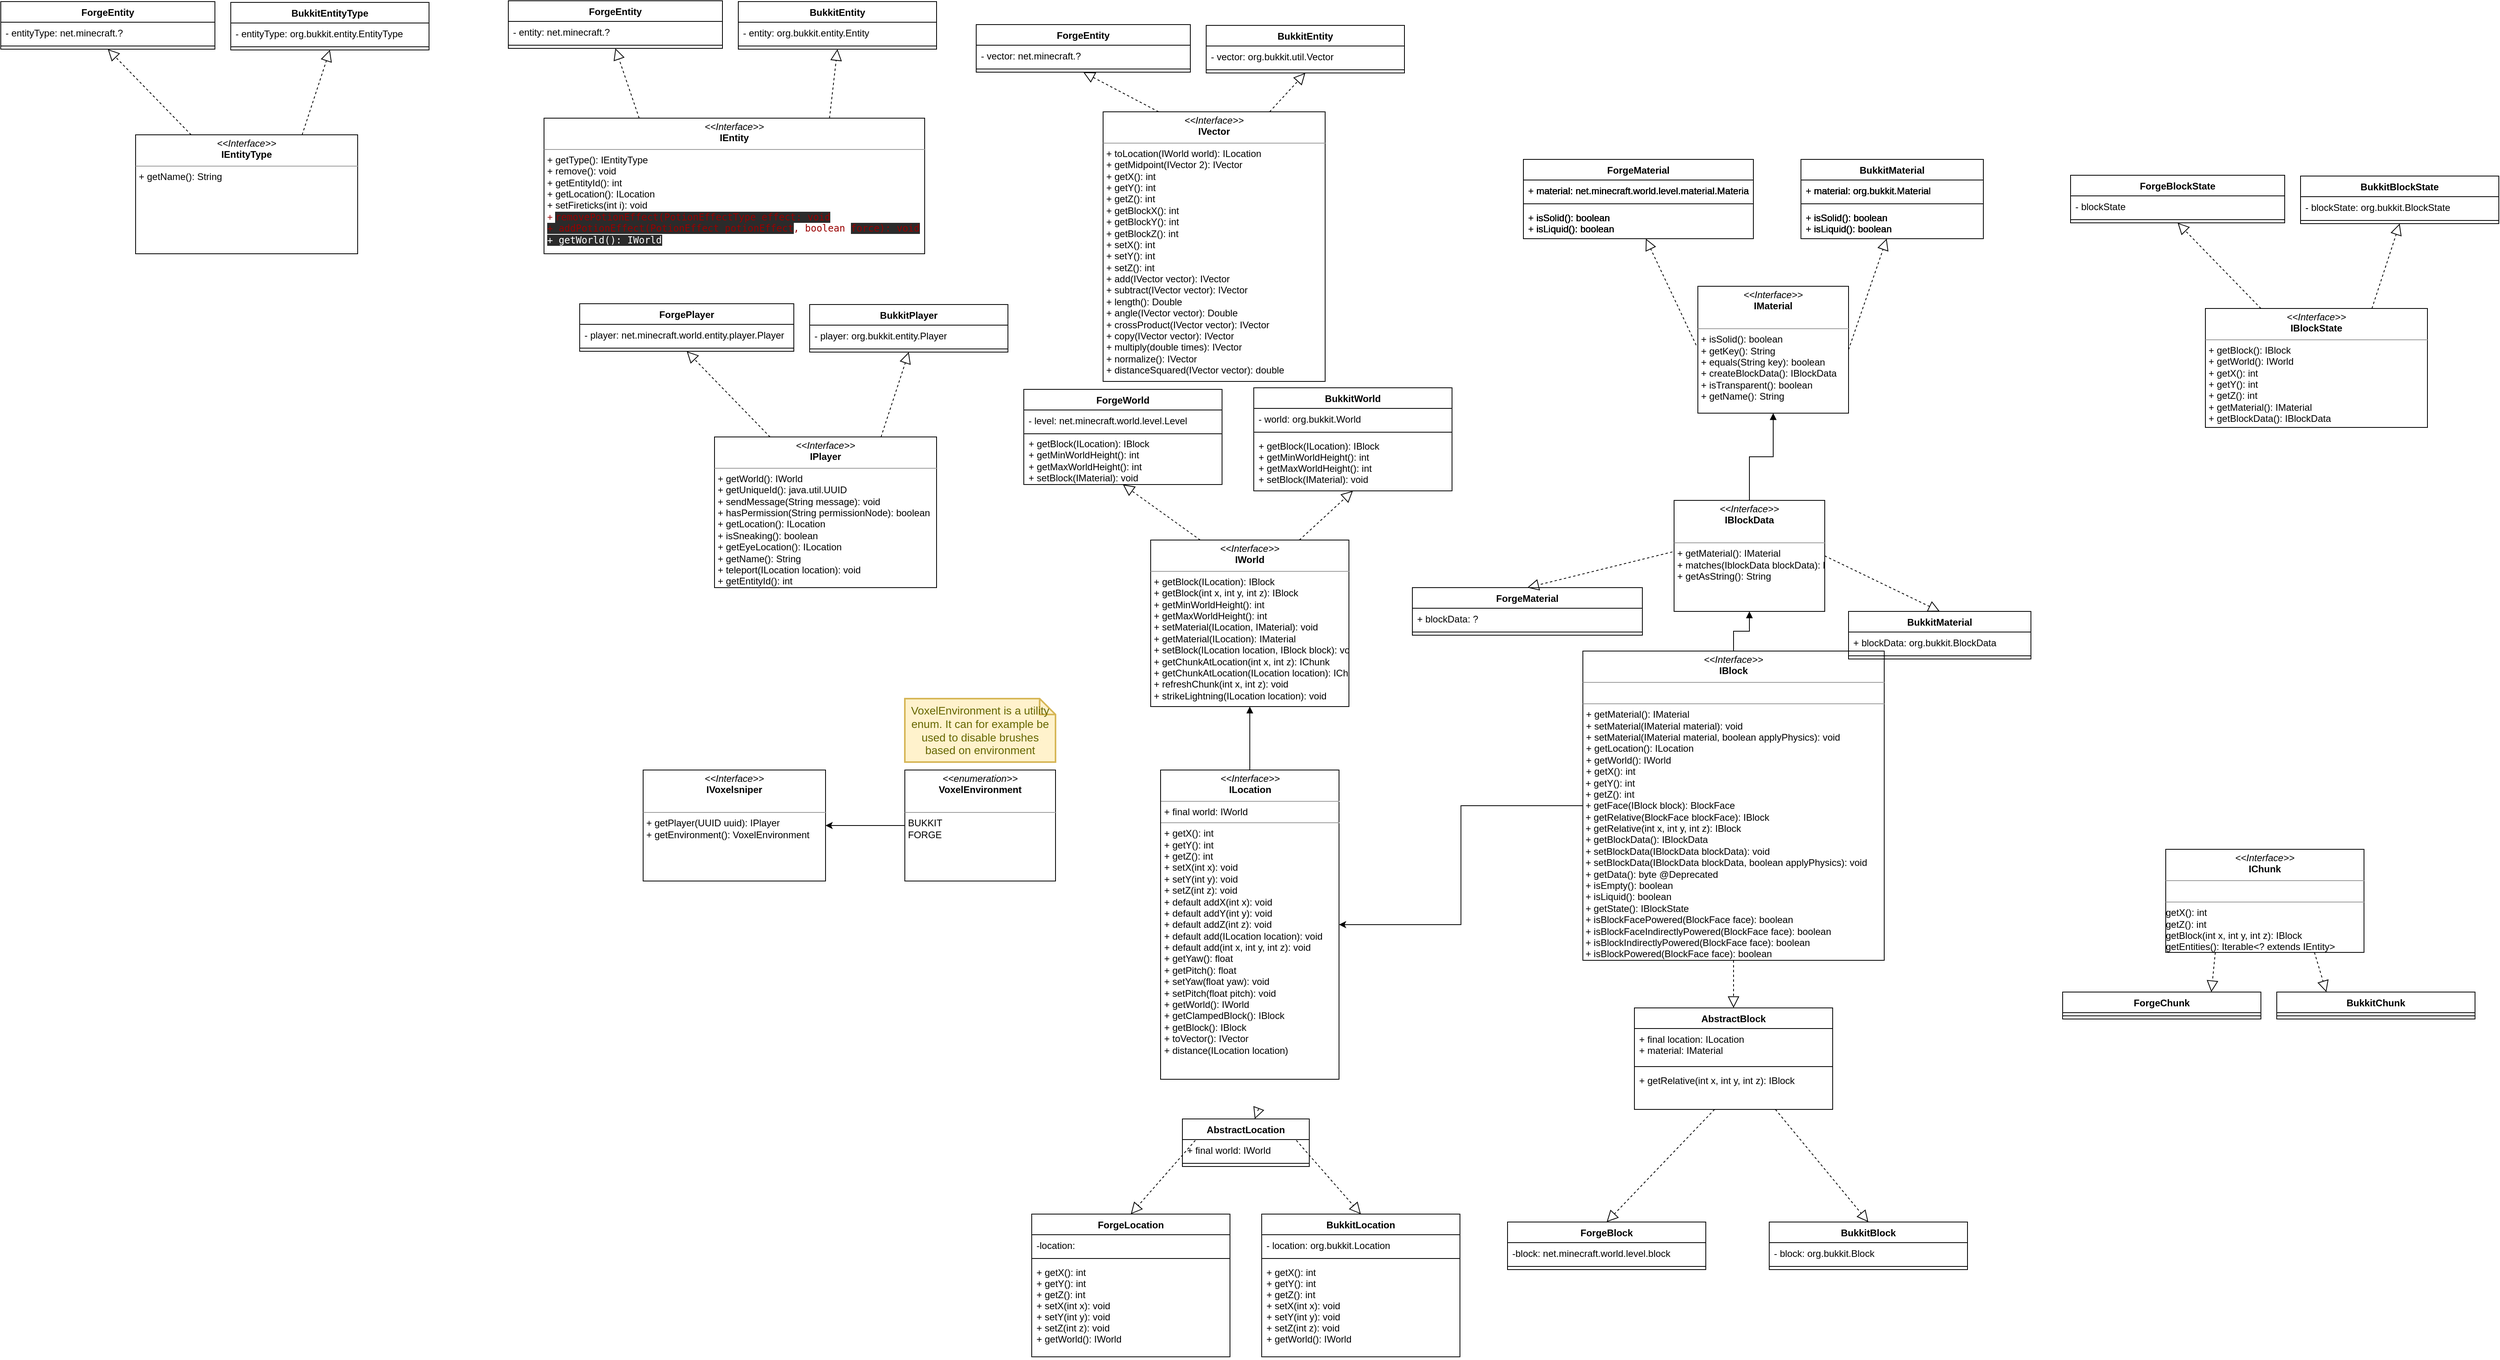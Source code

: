 <mxfile version="15.5.4" type="embed"><diagram id="C5RBs43oDa-KdzZeNtuy" name="Page-1"><mxGraphModel dx="3077" dy="1925" grid="1" gridSize="10" guides="1" tooltips="1" connect="1" arrows="1" fold="1" page="1" pageScale="1" pageWidth="827" pageHeight="1169" math="0" shadow="0"><root><mxCell id="WIyWlLk6GJQsqaUBKTNV-0"/><mxCell id="WIyWlLk6GJQsqaUBKTNV-1" parent="WIyWlLk6GJQsqaUBKTNV-0"/><mxCell id="Hpd59Qbbizcu43VCn_N1-1" value="BukkitMaterial" style="swimlane;fontStyle=1;align=center;verticalAlign=top;childLayout=stackLayout;horizontal=1;startSize=26;horizontalStack=0;resizeParent=1;resizeParentMax=0;resizeLast=0;collapsible=1;marginBottom=0;" parent="WIyWlLk6GJQsqaUBKTNV-1" vertex="1"><mxGeometry x="710" y="-310" width="230" height="100" as="geometry"><mxRectangle x="280" y="320" width="120" height="30" as="alternateBounds"/></mxGeometry></mxCell><mxCell id="Hpd59Qbbizcu43VCn_N1-2" value="+ material: org.bukkit.Material" style="text;align=left;verticalAlign=top;spacingLeft=4;spacingRight=4;overflow=hidden;rotatable=0;points=[[0,0.5],[1,0.5]];portConstraint=eastwest;" parent="Hpd59Qbbizcu43VCn_N1-1" vertex="1"><mxGeometry y="26" width="230" height="26" as="geometry"/></mxCell><mxCell id="Hpd59Qbbizcu43VCn_N1-3" value="" style="line;strokeWidth=1;align=left;verticalAlign=middle;spacingTop=-1;spacingLeft=3;spacingRight=3;rotatable=0;labelPosition=right;points=[];portConstraint=eastwest;" parent="Hpd59Qbbizcu43VCn_N1-1" vertex="1"><mxGeometry y="52" width="230" height="8" as="geometry"/></mxCell><mxCell id="Hpd59Qbbizcu43VCn_N1-4" value="+ isSolid(): boolean&#10;+ isLiquid(): boolean&#10;" style="text;align=left;verticalAlign=top;spacingLeft=4;spacingRight=4;overflow=hidden;rotatable=0;points=[[0,0.5],[1,0.5]];portConstraint=eastwest;" parent="Hpd59Qbbizcu43VCn_N1-1" vertex="1"><mxGeometry y="60" width="230" height="40" as="geometry"/></mxCell><mxCell id="Hpd59Qbbizcu43VCn_N1-5" value="" style="endArrow=block;dashed=1;endFill=0;endSize=12;html=1;rounded=0;exitX=1;exitY=0.5;exitDx=0;exitDy=0;" parent="WIyWlLk6GJQsqaUBKTNV-1" source="Hpd59Qbbizcu43VCn_N1-11" target="Hpd59Qbbizcu43VCn_N1-4" edge="1"><mxGeometry width="160" relative="1" as="geometry"><mxPoint x="480" y="-250" as="sourcePoint"/><mxPoint x="640" y="-250" as="targetPoint"/></mxGeometry></mxCell><mxCell id="Hpd59Qbbizcu43VCn_N1-6" value="ForgeMaterial" style="swimlane;fontStyle=1;align=center;verticalAlign=top;childLayout=stackLayout;horizontal=1;startSize=26;horizontalStack=0;resizeParent=1;resizeParentMax=0;resizeLast=0;collapsible=1;marginBottom=0;" parent="WIyWlLk6GJQsqaUBKTNV-1" vertex="1"><mxGeometry x="360" y="-310" width="290" height="100" as="geometry"/></mxCell><mxCell id="Hpd59Qbbizcu43VCn_N1-7" value="+ material: net.minecraft.world.level.material.Material" style="text;align=left;verticalAlign=top;spacingLeft=4;spacingRight=4;overflow=hidden;rotatable=0;points=[[0,0.5],[1,0.5]];portConstraint=eastwest;" parent="Hpd59Qbbizcu43VCn_N1-6" vertex="1"><mxGeometry y="26" width="290" height="26" as="geometry"/></mxCell><mxCell id="Hpd59Qbbizcu43VCn_N1-8" value="" style="line;strokeWidth=1;align=left;verticalAlign=middle;spacingTop=-1;spacingLeft=3;spacingRight=3;rotatable=0;labelPosition=right;points=[];portConstraint=eastwest;" parent="Hpd59Qbbizcu43VCn_N1-6" vertex="1"><mxGeometry y="52" width="290" height="8" as="geometry"/></mxCell><mxCell id="Hpd59Qbbizcu43VCn_N1-9" value="+ isSolid(): boolean&#10;+ isLiquid(): boolean&#10;" style="text;align=left;verticalAlign=top;spacingLeft=4;spacingRight=4;overflow=hidden;rotatable=0;points=[[0,0.5],[1,0.5]];portConstraint=eastwest;" parent="Hpd59Qbbizcu43VCn_N1-6" vertex="1"><mxGeometry y="60" width="290" height="40" as="geometry"/></mxCell><mxCell id="Hpd59Qbbizcu43VCn_N1-10" value="" style="endArrow=block;dashed=1;endFill=0;endSize=12;html=1;rounded=0;exitX=-0.011;exitY=0.464;exitDx=0;exitDy=0;exitPerimeter=0;" parent="WIyWlLk6GJQsqaUBKTNV-1" source="Hpd59Qbbizcu43VCn_N1-11" target="Hpd59Qbbizcu43VCn_N1-9" edge="1"><mxGeometry width="160" relative="1" as="geometry"><mxPoint x="530" y="-260" as="sourcePoint"/><mxPoint x="690" y="-260" as="targetPoint"/></mxGeometry></mxCell><mxCell id="Hpd59Qbbizcu43VCn_N1-11" value="&lt;p style=&quot;margin: 0px ; margin-top: 4px ; text-align: center&quot;&gt;&lt;i&gt;&amp;lt;&amp;lt;Interface&amp;gt;&amp;gt;&lt;/i&gt;&lt;br&gt;&lt;b&gt;IMaterial&lt;/b&gt;&lt;/p&gt;&lt;br&gt;&lt;hr size=&quot;1&quot;&gt;&lt;p style=&quot;margin: 0px ; margin-left: 4px&quot;&gt;+ isSolid(): boolean&lt;br&gt;&lt;/p&gt;&lt;p style=&quot;margin: 0px ; margin-left: 4px&quot;&gt;+ getKey(): String&lt;/p&gt;&lt;p style=&quot;margin: 0px ; margin-left: 4px&quot;&gt;+ equals(String key): boolean&lt;/p&gt;&lt;p style=&quot;margin: 0px ; margin-left: 4px&quot;&gt;+ createBlockData(): IBlockData&lt;/p&gt;&lt;p style=&quot;margin: 0px ; margin-left: 4px&quot;&gt;+&amp;nbsp;isTransparent(): boolean&lt;/p&gt;&lt;p style=&quot;margin: 0px ; margin-left: 4px&quot;&gt;+ getName(): String&lt;/p&gt;" style="verticalAlign=top;align=left;overflow=fill;fontSize=12;fontFamily=Helvetica;html=1;glass=0;" parent="WIyWlLk6GJQsqaUBKTNV-1" vertex="1"><mxGeometry x="580" y="-150" width="190" height="160" as="geometry"/></mxCell><mxCell id="Hpd59Qbbizcu43VCn_N1-22" value="&lt;p style=&quot;margin: 0px ; margin-top: 4px ; text-align: center&quot;&gt;&lt;i&gt;&amp;lt;&amp;lt;Interface&amp;gt;&amp;gt;&lt;/i&gt;&lt;br&gt;&lt;b&gt;IWorld&lt;/b&gt;&lt;/p&gt;&lt;hr size=&quot;1&quot;&gt;&lt;p style=&quot;margin: 0px ; margin-left: 4px&quot;&gt;+ getBlock(ILocation): IBlock&lt;/p&gt;&lt;p style=&quot;margin: 0px ; margin-left: 4px&quot;&gt;+&amp;nbsp;getBlock(int x, int y, int z): IBlock&lt;br&gt;+ getMinWorldHeight(): int&lt;/p&gt;&lt;p style=&quot;margin: 0px ; margin-left: 4px&quot;&gt;+ getMaxWorldHeight(): int&lt;/p&gt;&lt;p style=&quot;margin: 0px ; margin-left: 4px&quot;&gt;+ setMaterial(ILocation, IMaterial): void&lt;/p&gt;&lt;p style=&quot;margin: 0px ; margin-left: 4px&quot;&gt;+ getMaterial(ILocation):&amp;nbsp;IMaterial&lt;/p&gt;&lt;p style=&quot;margin: 0px ; margin-left: 4px&quot;&gt;+ setBlock(ILocation location, IBlock block): void&lt;/p&gt;&lt;p style=&quot;margin: 0px ; margin-left: 4px&quot;&gt;+ getChunkAtLocation(int x, int z): IChunk&lt;/p&gt;&lt;p style=&quot;margin: 0px ; margin-left: 4px&quot;&gt;+ getChunkAtLocation(ILocation location): IChunk&lt;/p&gt;&lt;p style=&quot;margin: 0px ; margin-left: 4px&quot;&gt;+ refreshChunk(int x, int z): void&lt;/p&gt;&lt;p style=&quot;margin: 0px ; margin-left: 4px&quot;&gt;+ strikeLightning(ILocation location): void&lt;/p&gt;&lt;p style=&quot;margin: 0px ; margin-left: 4px&quot;&gt;&lt;br&gt;&lt;/p&gt;" style="verticalAlign=top;align=left;overflow=fill;fontSize=12;fontFamily=Helvetica;html=1;glass=0;" parent="WIyWlLk6GJQsqaUBKTNV-1" vertex="1"><mxGeometry x="-110" y="170" width="250" height="210" as="geometry"/></mxCell><mxCell id="Hpd59Qbbizcu43VCn_N1-32" style="edgeStyle=orthogonalEdgeStyle;rounded=0;orthogonalLoop=1;jettySize=auto;html=1;entryX=1;entryY=0.5;entryDx=0;entryDy=0;" parent="WIyWlLk6GJQsqaUBKTNV-1" source="Hpd59Qbbizcu43VCn_N1-31" target="Hpd59Qbbizcu43VCn_N1-55" edge="1"><mxGeometry relative="1" as="geometry"><mxPoint x="120" y="575" as="targetPoint"/></mxGeometry></mxCell><mxCell id="Hpd59Qbbizcu43VCn_N1-79" style="edgeStyle=orthogonalEdgeStyle;rounded=0;orthogonalLoop=1;jettySize=auto;html=1;exitX=0.5;exitY=0;exitDx=0;exitDy=0;entryX=0.5;entryY=1;entryDx=0;entryDy=0;endArrow=block;endFill=1;" parent="WIyWlLk6GJQsqaUBKTNV-1" source="Hpd59Qbbizcu43VCn_N1-31" target="35" edge="1"><mxGeometry relative="1" as="geometry"/></mxCell><mxCell id="Hpd59Qbbizcu43VCn_N1-36" value="ForgeBlock" style="swimlane;fontStyle=1;align=center;verticalAlign=top;childLayout=stackLayout;horizontal=1;startSize=26;horizontalStack=0;resizeParent=1;resizeParentMax=0;resizeLast=0;collapsible=1;marginBottom=0;glass=0;" parent="WIyWlLk6GJQsqaUBKTNV-1" vertex="1"><mxGeometry x="340" y="1030" width="250" height="60" as="geometry"/></mxCell><mxCell id="Hpd59Qbbizcu43VCn_N1-37" value="-block: net.minecraft.world.level.block" style="text;strokeColor=none;fillColor=none;align=left;verticalAlign=top;spacingLeft=4;spacingRight=4;overflow=hidden;rotatable=0;points=[[0,0.5],[1,0.5]];portConstraint=eastwest;glass=0;" parent="Hpd59Qbbizcu43VCn_N1-36" vertex="1"><mxGeometry y="26" width="250" height="26" as="geometry"/></mxCell><mxCell id="Hpd59Qbbizcu43VCn_N1-38" value="" style="line;strokeWidth=1;fillColor=none;align=left;verticalAlign=middle;spacingTop=-1;spacingLeft=3;spacingRight=3;rotatable=0;labelPosition=right;points=[];portConstraint=eastwest;glass=0;" parent="Hpd59Qbbizcu43VCn_N1-36" vertex="1"><mxGeometry y="52" width="250" height="8" as="geometry"/></mxCell><mxCell id="Hpd59Qbbizcu43VCn_N1-40" value="BukkitBlock" style="swimlane;fontStyle=1;align=center;verticalAlign=top;childLayout=stackLayout;horizontal=1;startSize=26;horizontalStack=0;resizeParent=1;resizeParentMax=0;resizeLast=0;collapsible=1;marginBottom=0;glass=0;" parent="WIyWlLk6GJQsqaUBKTNV-1" vertex="1"><mxGeometry x="670" y="1030" width="250" height="60" as="geometry"/></mxCell><mxCell id="Hpd59Qbbizcu43VCn_N1-41" value="- block: org.bukkit.Block" style="text;strokeColor=none;fillColor=none;align=left;verticalAlign=top;spacingLeft=4;spacingRight=4;overflow=hidden;rotatable=0;points=[[0,0.5],[1,0.5]];portConstraint=eastwest;glass=0;" parent="Hpd59Qbbizcu43VCn_N1-40" vertex="1"><mxGeometry y="26" width="250" height="26" as="geometry"/></mxCell><mxCell id="Hpd59Qbbizcu43VCn_N1-42" value="" style="line;strokeWidth=1;fillColor=none;align=left;verticalAlign=middle;spacingTop=-1;spacingLeft=3;spacingRight=3;rotatable=0;labelPosition=right;points=[];portConstraint=eastwest;glass=0;" parent="Hpd59Qbbizcu43VCn_N1-40" vertex="1"><mxGeometry y="52" width="250" height="8" as="geometry"/></mxCell><mxCell id="Hpd59Qbbizcu43VCn_N1-45" value="" style="endArrow=block;dashed=1;endFill=0;endSize=12;html=1;rounded=0;entryX=0.5;entryY=0;entryDx=0;entryDy=0;" parent="WIyWlLk6GJQsqaUBKTNV-1" source="20" target="Hpd59Qbbizcu43VCn_N1-40" edge="1"><mxGeometry width="160" relative="1" as="geometry"><mxPoint x="480.0" y="624.34" as="sourcePoint"/><mxPoint x="510" y="580" as="targetPoint"/></mxGeometry></mxCell><mxCell id="Hpd59Qbbizcu43VCn_N1-46" value="" style="endArrow=block;dashed=1;endFill=0;endSize=12;html=1;rounded=0;entryX=0.5;entryY=0;entryDx=0;entryDy=0;" parent="WIyWlLk6GJQsqaUBKTNV-1" source="23" target="Hpd59Qbbizcu43VCn_N1-36" edge="1"><mxGeometry width="160" relative="1" as="geometry"><mxPoint x="430" y="632.5" as="sourcePoint"/><mxPoint x="520.0" y="590" as="targetPoint"/></mxGeometry></mxCell><mxCell id="Hpd59Qbbizcu43VCn_N1-47" value="ForgeLocation" style="swimlane;fontStyle=1;align=center;verticalAlign=top;childLayout=stackLayout;horizontal=1;startSize=26;horizontalStack=0;resizeParent=1;resizeParentMax=0;resizeLast=0;collapsible=1;marginBottom=0;glass=0;" parent="WIyWlLk6GJQsqaUBKTNV-1" vertex="1"><mxGeometry x="-260" y="1020" width="250" height="180" as="geometry"/></mxCell><mxCell id="Hpd59Qbbizcu43VCn_N1-48" value="-location: " style="text;strokeColor=none;fillColor=none;align=left;verticalAlign=top;spacingLeft=4;spacingRight=4;overflow=hidden;rotatable=0;points=[[0,0.5],[1,0.5]];portConstraint=eastwest;glass=0;" parent="Hpd59Qbbizcu43VCn_N1-47" vertex="1"><mxGeometry y="26" width="250" height="26" as="geometry"/></mxCell><mxCell id="Hpd59Qbbizcu43VCn_N1-49" value="" style="line;strokeWidth=1;fillColor=none;align=left;verticalAlign=middle;spacingTop=-1;spacingLeft=3;spacingRight=3;rotatable=0;labelPosition=right;points=[];portConstraint=eastwest;glass=0;" parent="Hpd59Qbbizcu43VCn_N1-47" vertex="1"><mxGeometry y="52" width="250" height="8" as="geometry"/></mxCell><mxCell id="Hpd59Qbbizcu43VCn_N1-50" value="+ getX(): int&#10;+ getY(): int&#10;+ getZ(): int&#10;+ setX(int x): void&#10;+ setY(int y): void&#10;+ setZ(int z): void&#10;+ getWorld(): IWorld" style="text;strokeColor=none;fillColor=none;align=left;verticalAlign=top;spacingLeft=4;spacingRight=4;overflow=hidden;rotatable=0;points=[[0,0.5],[1,0.5]];portConstraint=eastwest;glass=0;" parent="Hpd59Qbbizcu43VCn_N1-47" vertex="1"><mxGeometry y="60" width="250" height="120" as="geometry"/></mxCell><mxCell id="Hpd59Qbbizcu43VCn_N1-51" value="BukkitLocation" style="swimlane;fontStyle=1;align=center;verticalAlign=top;childLayout=stackLayout;horizontal=1;startSize=26;horizontalStack=0;resizeParent=1;resizeParentMax=0;resizeLast=0;collapsible=1;marginBottom=0;glass=0;" parent="WIyWlLk6GJQsqaUBKTNV-1" vertex="1"><mxGeometry x="30" y="1020" width="250" height="180" as="geometry"/></mxCell><mxCell id="Hpd59Qbbizcu43VCn_N1-52" value="- location: org.bukkit.Location" style="text;strokeColor=none;fillColor=none;align=left;verticalAlign=top;spacingLeft=4;spacingRight=4;overflow=hidden;rotatable=0;points=[[0,0.5],[1,0.5]];portConstraint=eastwest;glass=0;" parent="Hpd59Qbbizcu43VCn_N1-51" vertex="1"><mxGeometry y="26" width="250" height="26" as="geometry"/></mxCell><mxCell id="Hpd59Qbbizcu43VCn_N1-53" value="" style="line;strokeWidth=1;fillColor=none;align=left;verticalAlign=middle;spacingTop=-1;spacingLeft=3;spacingRight=3;rotatable=0;labelPosition=right;points=[];portConstraint=eastwest;glass=0;" parent="Hpd59Qbbizcu43VCn_N1-51" vertex="1"><mxGeometry y="52" width="250" height="8" as="geometry"/></mxCell><mxCell id="Hpd59Qbbizcu43VCn_N1-54" value="+ getX(): int&#10;+ getY(): int&#10;+ getZ(): int&#10;+ setX(int x): void&#10;+ setY(int y): void&#10;+ setZ(int z): void&#10;+ getWorld(): IWorld" style="text;strokeColor=none;fillColor=none;align=left;verticalAlign=top;spacingLeft=4;spacingRight=4;overflow=hidden;rotatable=0;points=[[0,0.5],[1,0.5]];portConstraint=eastwest;glass=0;" parent="Hpd59Qbbizcu43VCn_N1-51" vertex="1"><mxGeometry y="60" width="250" height="120" as="geometry"/></mxCell><mxCell id="Hpd59Qbbizcu43VCn_N1-59" style="edgeStyle=orthogonalEdgeStyle;rounded=0;orthogonalLoop=1;jettySize=auto;html=1;exitX=0.5;exitY=0;exitDx=0;exitDy=0;entryX=0.5;entryY=1;entryDx=0;entryDy=0;endArrow=block;endFill=1;" parent="WIyWlLk6GJQsqaUBKTNV-1" source="Hpd59Qbbizcu43VCn_N1-55" target="Hpd59Qbbizcu43VCn_N1-22" edge="1"><mxGeometry relative="1" as="geometry"/></mxCell><mxCell id="Hpd59Qbbizcu43VCn_N1-55" value="&lt;p style=&quot;margin: 0px ; margin-top: 4px ; text-align: center&quot;&gt;&lt;i&gt;&amp;lt;&amp;lt;Interface&amp;gt;&amp;gt;&lt;/i&gt;&lt;br&gt;&lt;b&gt;ILocation&lt;/b&gt;&lt;/p&gt;&lt;hr size=&quot;1&quot;&gt;&lt;p style=&quot;margin: 0px ; margin-left: 4px&quot;&gt;+ final world: IWorld&lt;/p&gt;&lt;hr size=&quot;1&quot;&gt;&lt;p style=&quot;margin: 0px 0px 0px 4px&quot;&gt;+ getX(): int&lt;br&gt;&lt;/p&gt;&lt;p style=&quot;margin: 0px 0px 0px 4px&quot;&gt;+ getY(): int&lt;br&gt;&lt;/p&gt;&lt;p style=&quot;margin: 0px 0px 0px 4px&quot;&gt;+ getZ(): int&lt;br&gt;&lt;/p&gt;&lt;p style=&quot;margin: 0px 0px 0px 4px&quot;&gt;+ setX(int x): void&lt;/p&gt;&lt;p style=&quot;margin: 0px 0px 0px 4px&quot;&gt;+ setY(int y): void&lt;br&gt;&lt;/p&gt;&lt;p style=&quot;margin: 0px 0px 0px 4px&quot;&gt;+ setZ(int z): void&lt;br&gt;&lt;/p&gt;&lt;p style=&quot;margin: 0px 0px 0px 4px&quot;&gt;+ default addX(int x): void&lt;/p&gt;&lt;p style=&quot;margin: 0px 0px 0px 4px&quot;&gt;+ default addY(int y): void&lt;br&gt;&lt;/p&gt;&lt;p style=&quot;margin: 0px 0px 0px 4px&quot;&gt;+ default addZ(int z): void&lt;br&gt;&lt;/p&gt;&lt;p style=&quot;margin: 0px 0px 0px 4px&quot;&gt;+ default add(ILocation location): void&lt;/p&gt;&lt;p style=&quot;margin: 0px 0px 0px 4px&quot;&gt;+ default add(int x, int y, int z): void&lt;/p&gt;&lt;p style=&quot;margin: 0px 0px 0px 4px&quot;&gt;+ getYaw(): float&lt;/p&gt;&lt;p style=&quot;margin: 0px 0px 0px 4px&quot;&gt;+ getPitch(): float&amp;nbsp;&lt;/p&gt;&lt;p style=&quot;margin: 0px 0px 0px 4px&quot;&gt;+ setYaw(float yaw): void&lt;/p&gt;&lt;p style=&quot;margin: 0px 0px 0px 4px&quot;&gt;+ setPitch(float pitch): void&lt;/p&gt;&lt;p style=&quot;margin: 0px 0px 0px 4px&quot;&gt;+ getWorld(): IWorld&lt;/p&gt;&lt;p style=&quot;margin: 0px 0px 0px 4px&quot;&gt;+ getClampedBlock(): IBlock&lt;br&gt;+ getBlock(): IBlock&lt;br&gt;&lt;/p&gt;&lt;p style=&quot;margin: 0px 0px 0px 4px&quot;&gt;+ toVector(): IVector&lt;/p&gt;&lt;p style=&quot;margin: 0px 0px 0px 4px&quot;&gt;+ distance(ILocation location)&lt;/p&gt;&lt;p style=&quot;margin: 0px 0px 0px 4px&quot;&gt;&lt;br&gt;&lt;/p&gt;" style="verticalAlign=top;align=left;overflow=fill;fontSize=12;fontFamily=Helvetica;html=1;glass=0;" parent="WIyWlLk6GJQsqaUBKTNV-1" vertex="1"><mxGeometry x="-97.5" y="460" width="225" height="390" as="geometry"/></mxCell><mxCell id="Hpd59Qbbizcu43VCn_N1-57" value="" style="endArrow=block;dashed=1;endFill=0;endSize=12;html=1;rounded=0;entryX=0.5;entryY=0;entryDx=0;entryDy=0;exitX=0.75;exitY=0;exitDx=0;exitDy=0;" parent="WIyWlLk6GJQsqaUBKTNV-1" source="0" target="Hpd59Qbbizcu43VCn_N1-51" edge="1"><mxGeometry width="160" relative="1" as="geometry"><mxPoint x="60" y="840" as="sourcePoint"/><mxPoint x="150" y="870" as="targetPoint"/></mxGeometry></mxCell><mxCell id="Hpd59Qbbizcu43VCn_N1-58" value="" style="endArrow=block;dashed=1;endFill=0;endSize=12;html=1;rounded=0;entryX=0.5;entryY=0;entryDx=0;entryDy=0;exitX=0.25;exitY=0;exitDx=0;exitDy=0;" parent="WIyWlLk6GJQsqaUBKTNV-1" source="0" target="Hpd59Qbbizcu43VCn_N1-47" edge="1"><mxGeometry width="160" relative="1" as="geometry"><mxPoint x="60" y="850" as="sourcePoint"/><mxPoint x="205" y="920" as="targetPoint"/></mxGeometry></mxCell><mxCell id="Hpd59Qbbizcu43VCn_N1-68" value="ForgeWorld" style="swimlane;fontStyle=1;align=center;verticalAlign=top;childLayout=stackLayout;horizontal=1;startSize=26;horizontalStack=0;resizeParent=1;resizeParentMax=0;resizeLast=0;collapsible=1;marginBottom=0;glass=0;" parent="WIyWlLk6GJQsqaUBKTNV-1" vertex="1"><mxGeometry x="-270" y="-20" width="250" height="120" as="geometry"/></mxCell><mxCell id="Hpd59Qbbizcu43VCn_N1-69" value="- level: net.minecraft.world.level.Level " style="text;strokeColor=none;fillColor=none;align=left;verticalAlign=top;spacingLeft=4;spacingRight=4;overflow=hidden;rotatable=0;points=[[0,0.5],[1,0.5]];portConstraint=eastwest;glass=0;" parent="Hpd59Qbbizcu43VCn_N1-68" vertex="1"><mxGeometry y="26" width="250" height="26" as="geometry"/></mxCell><mxCell id="Hpd59Qbbizcu43VCn_N1-70" value="" style="line;strokeWidth=1;fillColor=none;align=left;verticalAlign=middle;spacingTop=-1;spacingLeft=3;spacingRight=3;rotatable=0;labelPosition=right;points=[];portConstraint=eastwest;glass=0;" parent="Hpd59Qbbizcu43VCn_N1-68" vertex="1"><mxGeometry y="52" width="250" height="8" as="geometry"/></mxCell><mxCell id="Hpd59Qbbizcu43VCn_N1-80" value="&lt;p style=&quot;margin: 0px 0px 0px 4px&quot;&gt;+ getBlock(ILocation): IBlock&lt;br&gt;&lt;/p&gt;&lt;p style=&quot;margin: 0px 0px 0px 4px&quot;&gt;+ getMinWorldHeight(): int&lt;/p&gt;&lt;p style=&quot;margin: 0px 0px 0px 4px&quot;&gt;+ getMaxWorldHeight(): int&lt;/p&gt;&lt;p style=&quot;margin: 0px 0px 0px 4px&quot;&gt;+ setBlock(IMaterial): void&lt;/p&gt;" style="text;html=1;align=left;verticalAlign=middle;resizable=0;points=[];autosize=1;strokeColor=none;fillColor=none;" parent="Hpd59Qbbizcu43VCn_N1-68" vertex="1"><mxGeometry y="60" width="250" height="60" as="geometry"/></mxCell><mxCell id="Hpd59Qbbizcu43VCn_N1-72" value="BukkitWorld" style="swimlane;fontStyle=1;align=center;verticalAlign=top;childLayout=stackLayout;horizontal=1;startSize=26;horizontalStack=0;resizeParent=1;resizeParentMax=0;resizeLast=0;collapsible=1;marginBottom=0;glass=0;" parent="WIyWlLk6GJQsqaUBKTNV-1" vertex="1"><mxGeometry x="20" y="-22" width="250" height="130" as="geometry"/></mxCell><mxCell id="Hpd59Qbbizcu43VCn_N1-73" value="- world: org.bukkit.World" style="text;strokeColor=none;fillColor=none;align=left;verticalAlign=top;spacingLeft=4;spacingRight=4;overflow=hidden;rotatable=0;points=[[0,0.5],[1,0.5]];portConstraint=eastwest;glass=0;" parent="Hpd59Qbbizcu43VCn_N1-72" vertex="1"><mxGeometry y="26" width="250" height="26" as="geometry"/></mxCell><mxCell id="Hpd59Qbbizcu43VCn_N1-74" value="" style="line;strokeWidth=1;fillColor=none;align=left;verticalAlign=middle;spacingTop=-1;spacingLeft=3;spacingRight=3;rotatable=0;labelPosition=right;points=[];portConstraint=eastwest;glass=0;" parent="Hpd59Qbbizcu43VCn_N1-72" vertex="1"><mxGeometry y="52" width="250" height="8" as="geometry"/></mxCell><mxCell id="Hpd59Qbbizcu43VCn_N1-75" value="+ getBlock(ILocation): IBlock&#10;+ getMinWorldHeight(): int&#10;+ getMaxWorldHeight(): int&#10;+ setBlock(IMaterial): void" style="text;strokeColor=none;fillColor=none;align=left;verticalAlign=top;spacingLeft=4;spacingRight=4;overflow=hidden;rotatable=0;points=[[0,0.5],[1,0.5]];portConstraint=eastwest;glass=0;" parent="Hpd59Qbbizcu43VCn_N1-72" vertex="1"><mxGeometry y="60" width="250" height="70" as="geometry"/></mxCell><mxCell id="Hpd59Qbbizcu43VCn_N1-76" value="" style="endArrow=block;dashed=1;endFill=0;endSize=12;html=1;rounded=0;entryX=0.5;entryY=1;entryDx=0;entryDy=0;exitX=0.75;exitY=0;exitDx=0;exitDy=0;" parent="WIyWlLk6GJQsqaUBKTNV-1" source="Hpd59Qbbizcu43VCn_N1-22" target="Hpd59Qbbizcu43VCn_N1-72" edge="1"><mxGeometry width="160" relative="1" as="geometry"><mxPoint x="50" y="-77" as="sourcePoint"/><mxPoint x="140" y="-47" as="targetPoint"/></mxGeometry></mxCell><mxCell id="Hpd59Qbbizcu43VCn_N1-77" value="" style="endArrow=block;dashed=1;endFill=0;endSize=12;html=1;rounded=0;entryX=0.5;entryY=1;entryDx=0;entryDy=0;exitX=0.25;exitY=0;exitDx=0;exitDy=0;" parent="WIyWlLk6GJQsqaUBKTNV-1" source="Hpd59Qbbizcu43VCn_N1-22" target="Hpd59Qbbizcu43VCn_N1-68" edge="1"><mxGeometry width="160" relative="1" as="geometry"><mxPoint x="-42.5" y="-80.0" as="sourcePoint"/><mxPoint x="195" y="3" as="targetPoint"/></mxGeometry></mxCell><mxCell id="Hpd59Qbbizcu43VCn_N1-85" value="&lt;p style=&quot;margin: 0px ; margin-top: 4px ; text-align: center&quot;&gt;&lt;i&gt;&amp;lt;&amp;lt;Interface&amp;gt;&amp;gt;&lt;/i&gt;&lt;br&gt;&lt;b&gt;IPlayer&lt;/b&gt;&lt;/p&gt;&lt;hr size=&quot;1&quot;&gt;&lt;p style=&quot;margin: 0px ; margin-left: 4px&quot;&gt;+ getWorld(): IWorld&lt;br&gt;&lt;/p&gt;&lt;p style=&quot;margin: 0px ; margin-left: 4px&quot;&gt;+&amp;nbsp;getUniqueId(): java.util.UUID&lt;/p&gt;&lt;p style=&quot;margin: 0px ; margin-left: 4px&quot;&gt;+ sendMessage(String message): void&lt;/p&gt;&lt;p style=&quot;margin: 0px ; margin-left: 4px&quot;&gt;+ hasPermission(String permissionNode): boolean&lt;/p&gt;&lt;p style=&quot;margin: 0px ; margin-left: 4px&quot;&gt;+ getLocation(): ILocation&lt;/p&gt;&lt;p style=&quot;margin: 0px ; margin-left: 4px&quot;&gt;+ isSneaking(): boolean&lt;/p&gt;&lt;p style=&quot;margin: 0px ; margin-left: 4px&quot;&gt;+ getEyeLocation(): ILocation&lt;/p&gt;&lt;p style=&quot;margin: 0px ; margin-left: 4px&quot;&gt;+ getName(): String&lt;/p&gt;&lt;p style=&quot;margin: 0px ; margin-left: 4px&quot;&gt;+ teleport(ILocation location): void&lt;/p&gt;&lt;p style=&quot;margin: 0px ; margin-left: 4px&quot;&gt;+ getEntityId(): int&lt;/p&gt;&lt;p style=&quot;margin: 0px ; margin-left: 4px&quot;&gt;&lt;br&gt;&lt;/p&gt;" style="verticalAlign=top;align=left;overflow=fill;fontSize=12;fontFamily=Helvetica;html=1;glass=0;" parent="WIyWlLk6GJQsqaUBKTNV-1" vertex="1"><mxGeometry x="-660" y="40" width="280" height="190" as="geometry"/></mxCell><mxCell id="Hpd59Qbbizcu43VCn_N1-86" value="ForgePlayer" style="swimlane;fontStyle=1;align=center;verticalAlign=top;childLayout=stackLayout;horizontal=1;startSize=26;horizontalStack=0;resizeParent=1;resizeParentMax=0;resizeLast=0;collapsible=1;marginBottom=0;glass=0;" parent="WIyWlLk6GJQsqaUBKTNV-1" vertex="1"><mxGeometry x="-830" y="-128" width="270" height="60" as="geometry"/></mxCell><mxCell id="Hpd59Qbbizcu43VCn_N1-87" value="- player: net.minecraft.world.entity.player.Player" style="text;strokeColor=none;fillColor=none;align=left;verticalAlign=top;spacingLeft=4;spacingRight=4;overflow=hidden;rotatable=0;points=[[0,0.5],[1,0.5]];portConstraint=eastwest;glass=0;" parent="Hpd59Qbbizcu43VCn_N1-86" vertex="1"><mxGeometry y="26" width="270" height="26" as="geometry"/></mxCell><mxCell id="Hpd59Qbbizcu43VCn_N1-88" value="" style="line;strokeWidth=1;fillColor=none;align=left;verticalAlign=middle;spacingTop=-1;spacingLeft=3;spacingRight=3;rotatable=0;labelPosition=right;points=[];portConstraint=eastwest;glass=0;" parent="Hpd59Qbbizcu43VCn_N1-86" vertex="1"><mxGeometry y="52" width="270" height="8" as="geometry"/></mxCell><mxCell id="Hpd59Qbbizcu43VCn_N1-90" value="BukkitPlayer" style="swimlane;fontStyle=1;align=center;verticalAlign=top;childLayout=stackLayout;horizontal=1;startSize=26;horizontalStack=0;resizeParent=1;resizeParentMax=0;resizeLast=0;collapsible=1;marginBottom=0;glass=0;" parent="WIyWlLk6GJQsqaUBKTNV-1" vertex="1"><mxGeometry x="-540" y="-127" width="250" height="60" as="geometry"/></mxCell><mxCell id="Hpd59Qbbizcu43VCn_N1-91" value="- player: org.bukkit.entity.Player" style="text;strokeColor=none;fillColor=none;align=left;verticalAlign=top;spacingLeft=4;spacingRight=4;overflow=hidden;rotatable=0;points=[[0,0.5],[1,0.5]];portConstraint=eastwest;glass=0;" parent="Hpd59Qbbizcu43VCn_N1-90" vertex="1"><mxGeometry y="26" width="250" height="26" as="geometry"/></mxCell><mxCell id="Hpd59Qbbizcu43VCn_N1-92" value="" style="line;strokeWidth=1;fillColor=none;align=left;verticalAlign=middle;spacingTop=-1;spacingLeft=3;spacingRight=3;rotatable=0;labelPosition=right;points=[];portConstraint=eastwest;glass=0;" parent="Hpd59Qbbizcu43VCn_N1-90" vertex="1"><mxGeometry y="52" width="250" height="8" as="geometry"/></mxCell><mxCell id="Hpd59Qbbizcu43VCn_N1-94" value="" style="endArrow=block;dashed=1;endFill=0;endSize=12;html=1;rounded=0;entryX=0.5;entryY=1;entryDx=0;entryDy=0;exitX=0.75;exitY=0;exitDx=0;exitDy=0;" parent="WIyWlLk6GJQsqaUBKTNV-1" source="Hpd59Qbbizcu43VCn_N1-85" target="Hpd59Qbbizcu43VCn_N1-90" edge="1"><mxGeometry width="160" relative="1" as="geometry"><mxPoint x="-510" y="-185" as="sourcePoint"/><mxPoint x="-420" y="-155" as="targetPoint"/></mxGeometry></mxCell><mxCell id="Hpd59Qbbizcu43VCn_N1-95" value="" style="endArrow=block;dashed=1;endFill=0;endSize=12;html=1;rounded=0;entryX=0.5;entryY=1;entryDx=0;entryDy=0;exitX=0.25;exitY=0;exitDx=0;exitDy=0;" parent="WIyWlLk6GJQsqaUBKTNV-1" source="Hpd59Qbbizcu43VCn_N1-85" target="Hpd59Qbbizcu43VCn_N1-86" edge="1"><mxGeometry width="160" relative="1" as="geometry"><mxPoint x="-602.5" y="-188.0" as="sourcePoint"/><mxPoint x="-365" y="-105" as="targetPoint"/></mxGeometry></mxCell><mxCell id="0" value="AbstractLocation" style="swimlane;fontStyle=1;align=center;verticalAlign=top;childLayout=stackLayout;horizontal=1;startSize=26;horizontalStack=0;resizeParent=1;resizeParentMax=0;resizeLast=0;collapsible=1;marginBottom=0;" parent="WIyWlLk6GJQsqaUBKTNV-1" vertex="1"><mxGeometry x="-70" y="900" width="160" height="60" as="geometry"/></mxCell><mxCell id="1" value="+ final world: IWorld" style="text;strokeColor=none;fillColor=none;align=left;verticalAlign=top;spacingLeft=4;spacingRight=4;overflow=hidden;rotatable=0;points=[[0,0.5],[1,0.5]];portConstraint=eastwest;" parent="0" vertex="1"><mxGeometry y="26" width="160" height="26" as="geometry"/></mxCell><mxCell id="2" value="" style="line;strokeWidth=1;fillColor=none;align=left;verticalAlign=middle;spacingTop=-1;spacingLeft=3;spacingRight=3;rotatable=0;labelPosition=right;points=[];portConstraint=eastwest;" parent="0" vertex="1"><mxGeometry y="52" width="160" height="8" as="geometry"/></mxCell><mxCell id="4" value="" style="endArrow=block;dashed=1;endFill=0;endSize=12;html=1;rounded=0;exitX=0.5;exitY=1;exitDx=0;exitDy=0;" parent="WIyWlLk6GJQsqaUBKTNV-1" target="0" edge="1"><mxGeometry width="160" relative="1" as="geometry"><mxPoint x="25.0" y="890.0" as="sourcePoint"/><mxPoint x="80" y="920" as="targetPoint"/></mxGeometry></mxCell><mxCell id="5" value="&lt;p style=&quot;margin: 0px ; margin-top: 4px ; text-align: center&quot;&gt;&lt;i&gt;&amp;lt;&amp;lt;Interface&amp;gt;&amp;gt;&lt;/i&gt;&lt;br&gt;&lt;b&gt;IVoxelsniper&lt;/b&gt;&lt;/p&gt;&lt;br&gt;&lt;hr size=&quot;1&quot;&gt;&lt;p style=&quot;margin: 0px ; margin-left: 4px&quot;&gt;+ getPlayer(UUID uuid): IPlayer&lt;/p&gt;&lt;p style=&quot;margin: 0px ; margin-left: 4px&quot;&gt;+ getEnvironment(): VoxelEnvironment&lt;/p&gt;" style="verticalAlign=top;align=left;overflow=fill;fontSize=12;fontFamily=Helvetica;html=1;" parent="WIyWlLk6GJQsqaUBKTNV-1" vertex="1"><mxGeometry x="-750" y="460" width="230" height="140" as="geometry"/></mxCell><mxCell id="7" style="edgeStyle=orthogonalEdgeStyle;rounded=0;orthogonalLoop=1;jettySize=auto;html=1;entryX=1;entryY=0.5;entryDx=0;entryDy=0;" parent="WIyWlLk6GJQsqaUBKTNV-1" source="6" target="5" edge="1"><mxGeometry relative="1" as="geometry"/></mxCell><mxCell id="6" value="&lt;p style=&quot;margin: 0px ; margin-top: 4px ; text-align: center&quot;&gt;&lt;i&gt;&amp;lt;&amp;lt;enumeration&amp;gt;&amp;gt;&lt;/i&gt;&lt;br&gt;&lt;b&gt;VoxelEnvironment&lt;/b&gt;&lt;/p&gt;&lt;br&gt;&lt;hr size=&quot;1&quot;&gt;&lt;p style=&quot;margin: 0px ; margin-left: 4px&quot;&gt;BUKKIT&lt;/p&gt;&lt;p style=&quot;margin: 0px ; margin-left: 4px&quot;&gt;FORGE&lt;/p&gt;" style="verticalAlign=top;align=left;overflow=fill;fontSize=12;fontFamily=Helvetica;html=1;" parent="WIyWlLk6GJQsqaUBKTNV-1" vertex="1"><mxGeometry x="-420" y="460" width="190" height="140" as="geometry"/></mxCell><mxCell id="8" value="VoxelEnvironment is a utility enum. It can for example be used to disable brushes based on environment&lt;br&gt;" style="shape=note;strokeWidth=2;fontSize=14;size=20;whiteSpace=wrap;html=1;fillColor=#fff2cc;strokeColor=#d6b656;fontColor=#666600;" parent="WIyWlLk6GJQsqaUBKTNV-1" vertex="1"><mxGeometry x="-420" y="370" width="190" height="80" as="geometry"/></mxCell><mxCell id="Hpd59Qbbizcu43VCn_N1-31" value="&lt;p style=&quot;margin: 0px ; margin-top: 4px ; text-align: center&quot;&gt;&lt;i&gt;&amp;lt;&amp;lt;Interface&amp;gt;&amp;gt;&lt;/i&gt;&lt;br&gt;&lt;b&gt;IBlock&lt;/b&gt;&lt;/p&gt;&lt;hr size=&quot;1&quot;&gt;&lt;p style=&quot;margin: 0px ; margin-left: 4px&quot;&gt;&lt;br&gt;&lt;/p&gt;&lt;hr size=&quot;1&quot;&gt;&lt;p style=&quot;margin: 0px ; margin-left: 4px&quot;&gt;+ getMaterial(): IMaterial&lt;br&gt;+ setMaterial(IMaterial material): void&lt;br&gt;&lt;/p&gt;&lt;p style=&quot;margin: 0px ; margin-left: 4px&quot;&gt;+ setMaterial(IMaterial material, boolean applyPhysics): void&lt;br&gt;&lt;/p&gt;&lt;p style=&quot;margin: 0px ; margin-left: 4px&quot;&gt;+ getLocation(): ILocation&lt;/p&gt;&lt;p style=&quot;margin: 0px ; margin-left: 4px&quot;&gt;+ getWorld(): IWorld&lt;/p&gt;&lt;p style=&quot;margin: 0px ; margin-left: 4px&quot;&gt;+ getX(): int&lt;br&gt;&lt;/p&gt;&amp;nbsp;+ getY(): int&lt;br&gt;&amp;nbsp;+ getZ(): int&lt;br&gt;&amp;nbsp;+ getFace(IBlock block): BlockFace&lt;br&gt;&amp;nbsp;+ getRelative(BlockFace blockFace): IBlock&lt;br&gt;&amp;nbsp;+ getRelative(int x, int y, int z): IBlock&lt;br&gt;&amp;nbsp;+ getBlockData(): IBlockData&lt;br&gt;&amp;nbsp;+&amp;nbsp;setBlockData(IBlockData blockData): void&lt;br&gt;&amp;nbsp;+&amp;nbsp;setBlockData(IBlockData blockData, boolean applyPhysics): void&lt;br&gt;&amp;nbsp;+ getData(): byte @Deprecated&lt;br&gt;&amp;nbsp;+&amp;nbsp;isEmpty(): boolean&lt;br&gt;&amp;nbsp;+ isLiquid(): boolean&lt;br&gt;&amp;nbsp;+ getState(): IBlockState&lt;br&gt;&amp;nbsp;+ isBlockFacePowered(BlockFace face): boolean&lt;br&gt;&amp;nbsp;+ isBlockFaceIndirectlyPowered(BlockFace face): boolean&lt;br&gt;&amp;nbsp;+ isBlockIndirectlyPowered(BlockFace face): boolean&lt;br&gt;&amp;nbsp;+ isBlockPowered(BlockFace face): boolean&lt;br&gt;&lt;br&gt;&lt;br&gt;&lt;br&gt;&lt;p style=&quot;margin: 0px ; margin-left: 4px&quot;&gt;&lt;br&gt;&lt;/p&gt;" style="verticalAlign=top;align=left;overflow=fill;fontSize=12;fontFamily=Helvetica;html=1;glass=0;" parent="WIyWlLk6GJQsqaUBKTNV-1" vertex="1"><mxGeometry x="435" y="310" width="380" height="390" as="geometry"/></mxCell><mxCell id="9" value="ForgeChunk" style="swimlane;fontStyle=1;align=center;verticalAlign=top;childLayout=stackLayout;horizontal=1;startSize=26;horizontalStack=0;resizeParent=1;resizeParentMax=0;resizeLast=0;collapsible=1;marginBottom=0;glass=0;" parent="WIyWlLk6GJQsqaUBKTNV-1" vertex="1"><mxGeometry x="1040" y="740" width="250" height="34" as="geometry"/></mxCell><mxCell id="11" value="" style="line;strokeWidth=1;fillColor=none;align=left;verticalAlign=middle;spacingTop=-1;spacingLeft=3;spacingRight=3;rotatable=0;labelPosition=right;points=[];portConstraint=eastwest;glass=0;" parent="9" vertex="1"><mxGeometry y="26" width="250" height="8" as="geometry"/></mxCell><mxCell id="13" value="BukkitChunk" style="swimlane;fontStyle=1;align=center;verticalAlign=top;childLayout=stackLayout;horizontal=1;startSize=26;horizontalStack=0;resizeParent=1;resizeParentMax=0;resizeLast=0;collapsible=1;marginBottom=0;glass=0;" parent="WIyWlLk6GJQsqaUBKTNV-1" vertex="1"><mxGeometry x="1310" y="740" width="250" height="34" as="geometry"/></mxCell><mxCell id="15" value="" style="line;strokeWidth=1;fillColor=none;align=left;verticalAlign=middle;spacingTop=-1;spacingLeft=3;spacingRight=3;rotatable=0;labelPosition=right;points=[];portConstraint=eastwest;glass=0;" parent="13" vertex="1"><mxGeometry y="26" width="250" height="8" as="geometry"/></mxCell><mxCell id="17" value="" style="endArrow=block;dashed=1;endFill=0;endSize=12;html=1;rounded=0;entryX=0.25;entryY=0;entryDx=0;entryDy=0;exitX=0.75;exitY=1;exitDx=0;exitDy=0;" parent="WIyWlLk6GJQsqaUBKTNV-1" source="19" target="13" edge="1"><mxGeometry width="160" relative="1" as="geometry"><mxPoint x="1150.0" y="704.34" as="sourcePoint"/><mxPoint x="1180" y="660" as="targetPoint"/></mxGeometry></mxCell><mxCell id="18" value="" style="endArrow=block;dashed=1;endFill=0;endSize=12;html=1;rounded=0;exitX=0.25;exitY=1;exitDx=0;exitDy=0;entryX=0.75;entryY=0;entryDx=0;entryDy=0;" parent="WIyWlLk6GJQsqaUBKTNV-1" source="19" target="9" edge="1"><mxGeometry width="160" relative="1" as="geometry"><mxPoint x="1280" y="710" as="sourcePoint"/><mxPoint x="1090" y="700" as="targetPoint"/></mxGeometry></mxCell><mxCell id="19" value="&lt;p style=&quot;margin: 0px ; margin-top: 4px ; text-align: center&quot;&gt;&lt;i&gt;&amp;lt;&amp;lt;Interface&amp;gt;&amp;gt;&lt;/i&gt;&lt;br&gt;&lt;b&gt;IChunk&lt;/b&gt;&lt;/p&gt;&lt;hr size=&quot;1&quot;&gt;&lt;p style=&quot;margin: 0px ; margin-left: 4px&quot;&gt;&lt;br&gt;&lt;/p&gt;&lt;hr size=&quot;1&quot;&gt;&lt;p style=&quot;margin: 0px ; margin-left: 4px&quot;&gt;&lt;/p&gt;getX(): int&lt;br&gt;getZ(): int&lt;br&gt;getBlock(int x, int y, int z): IBlock&lt;br&gt;getEntities(): Iterable&amp;lt;? extends IEntity&amp;gt;&lt;br&gt;&lt;p style=&quot;margin: 0px ; margin-left: 4px&quot;&gt;&lt;br&gt;&lt;/p&gt;" style="verticalAlign=top;align=left;overflow=fill;fontSize=12;fontFamily=Helvetica;html=1;glass=0;" parent="WIyWlLk6GJQsqaUBKTNV-1" vertex="1"><mxGeometry x="1170" y="560" width="250" height="130" as="geometry"/></mxCell><mxCell id="20" value="AbstractBlock" style="swimlane;fontStyle=1;align=center;verticalAlign=top;childLayout=stackLayout;horizontal=1;startSize=26;horizontalStack=0;resizeParent=1;resizeParentMax=0;resizeLast=0;collapsible=1;marginBottom=0;glass=0;" parent="WIyWlLk6GJQsqaUBKTNV-1" vertex="1"><mxGeometry x="500" y="760" width="250" height="128" as="geometry"/></mxCell><mxCell id="21" value="+ final location: ILocation&#10;+ material: IMaterial" style="text;strokeColor=none;fillColor=none;align=left;verticalAlign=top;spacingLeft=4;spacingRight=4;overflow=hidden;rotatable=0;points=[[0,0.5],[1,0.5]];portConstraint=eastwest;glass=0;" parent="20" vertex="1"><mxGeometry y="26" width="250" height="44" as="geometry"/></mxCell><mxCell id="22" value="" style="line;strokeWidth=1;fillColor=none;align=left;verticalAlign=middle;spacingTop=-1;spacingLeft=3;spacingRight=3;rotatable=0;labelPosition=right;points=[];portConstraint=eastwest;glass=0;" parent="20" vertex="1"><mxGeometry y="70" width="250" height="8" as="geometry"/></mxCell><mxCell id="23" value="+ getRelative(int x, int y, int z): IBlock" style="text;strokeColor=none;fillColor=none;align=left;verticalAlign=top;spacingLeft=4;spacingRight=4;overflow=hidden;rotatable=0;points=[[0,0.5],[1,0.5]];portConstraint=eastwest;glass=0;" parent="20" vertex="1"><mxGeometry y="78" width="250" height="50" as="geometry"/></mxCell><mxCell id="24" value="" style="endArrow=block;dashed=1;endFill=0;endSize=12;html=1;rounded=0;entryX=0.5;entryY=0;entryDx=0;entryDy=0;exitX=0.5;exitY=1;exitDx=0;exitDy=0;" parent="WIyWlLk6GJQsqaUBKTNV-1" source="Hpd59Qbbizcu43VCn_N1-31" target="20" edge="1"><mxGeometry width="160" relative="1" as="geometry"><mxPoint x="556.538" y="807" as="sourcePoint"/><mxPoint x="475" y="860" as="targetPoint"/></mxGeometry></mxCell><mxCell id="25" value="BukkitMaterial" style="swimlane;fontStyle=1;align=center;verticalAlign=top;childLayout=stackLayout;horizontal=1;startSize=26;horizontalStack=0;resizeParent=1;resizeParentMax=0;resizeLast=0;collapsible=1;marginBottom=0;" parent="WIyWlLk6GJQsqaUBKTNV-1" vertex="1"><mxGeometry x="770" y="260" width="230" height="60" as="geometry"><mxRectangle x="280" y="320" width="120" height="30" as="alternateBounds"/></mxGeometry></mxCell><mxCell id="26" value="+ blockData: org.bukkit.BlockData" style="text;align=left;verticalAlign=top;spacingLeft=4;spacingRight=4;overflow=hidden;rotatable=0;points=[[0,0.5],[1,0.5]];portConstraint=eastwest;" parent="25" vertex="1"><mxGeometry y="26" width="230" height="26" as="geometry"/></mxCell><mxCell id="27" value="" style="line;strokeWidth=1;align=left;verticalAlign=middle;spacingTop=-1;spacingLeft=3;spacingRight=3;rotatable=0;labelPosition=right;points=[];portConstraint=eastwest;" parent="25" vertex="1"><mxGeometry y="52" width="230" height="8" as="geometry"/></mxCell><mxCell id="29" value="" style="endArrow=block;dashed=1;endFill=0;endSize=12;html=1;rounded=0;exitX=1;exitY=0.5;exitDx=0;exitDy=0;entryX=0.5;entryY=0;entryDx=0;entryDy=0;" parent="WIyWlLk6GJQsqaUBKTNV-1" source="35" target="25" edge="1"><mxGeometry width="160" relative="1" as="geometry"><mxPoint x="455" y="20" as="sourcePoint"/><mxPoint x="789.375" y="60" as="targetPoint"/></mxGeometry></mxCell><mxCell id="30" value="ForgeMaterial" style="swimlane;fontStyle=1;align=center;verticalAlign=top;childLayout=stackLayout;horizontal=1;startSize=26;horizontalStack=0;resizeParent=1;resizeParentMax=0;resizeLast=0;collapsible=1;marginBottom=0;" parent="WIyWlLk6GJQsqaUBKTNV-1" vertex="1"><mxGeometry x="220" y="230" width="290" height="60" as="geometry"/></mxCell><mxCell id="31" value="+ blockData: ?" style="text;align=left;verticalAlign=top;spacingLeft=4;spacingRight=4;overflow=hidden;rotatable=0;points=[[0,0.5],[1,0.5]];portConstraint=eastwest;" parent="30" vertex="1"><mxGeometry y="26" width="290" height="26" as="geometry"/></mxCell><mxCell id="32" value="" style="line;strokeWidth=1;align=left;verticalAlign=middle;spacingTop=-1;spacingLeft=3;spacingRight=3;rotatable=0;labelPosition=right;points=[];portConstraint=eastwest;" parent="30" vertex="1"><mxGeometry y="52" width="290" height="8" as="geometry"/></mxCell><mxCell id="34" value="" style="endArrow=block;dashed=1;endFill=0;endSize=12;html=1;rounded=0;exitX=-0.011;exitY=0.464;exitDx=0;exitDy=0;exitPerimeter=0;entryX=0.5;entryY=0;entryDx=0;entryDy=0;" parent="WIyWlLk6GJQsqaUBKTNV-1" source="35" target="30" edge="1"><mxGeometry width="160" relative="1" as="geometry"><mxPoint x="505" y="10" as="sourcePoint"/><mxPoint x="485.538" y="60" as="targetPoint"/></mxGeometry></mxCell><mxCell id="35" value="&lt;p style=&quot;margin: 0px ; margin-top: 4px ; text-align: center&quot;&gt;&lt;i&gt;&amp;lt;&amp;lt;Interface&amp;gt;&amp;gt;&lt;/i&gt;&lt;br&gt;&lt;b&gt;IBlockData&lt;/b&gt;&lt;/p&gt;&lt;br&gt;&lt;hr size=&quot;1&quot;&gt;&lt;p style=&quot;margin: 0px ; margin-left: 4px&quot;&gt;+ getMaterial(): IMaterial&lt;/p&gt;&lt;p style=&quot;margin: 0px ; margin-left: 4px&quot;&gt;+ matches(IblockData blockData): boolean&lt;/p&gt;&lt;p style=&quot;margin: 0px ; margin-left: 4px&quot;&gt;+ getAsString(): String&lt;/p&gt;&lt;p style=&quot;margin: 0px ; margin-left: 4px&quot;&gt;&lt;br&gt;&lt;/p&gt;" style="verticalAlign=top;align=left;overflow=fill;fontSize=12;fontFamily=Helvetica;html=1;glass=0;" parent="WIyWlLk6GJQsqaUBKTNV-1" vertex="1"><mxGeometry x="550" y="120" width="190" height="140" as="geometry"/></mxCell><mxCell id="36" value="BukkitMaterial" style="swimlane;fontStyle=1;align=center;verticalAlign=top;childLayout=stackLayout;horizontal=1;startSize=26;horizontalStack=0;resizeParent=1;resizeParentMax=0;resizeLast=0;collapsible=1;marginBottom=0;" parent="WIyWlLk6GJQsqaUBKTNV-1" vertex="1"><mxGeometry x="710" y="-310" width="230" height="100" as="geometry"><mxRectangle x="280" y="320" width="120" height="30" as="alternateBounds"/></mxGeometry></mxCell><mxCell id="37" value="+ material: org.bukkit.Material" style="text;align=left;verticalAlign=top;spacingLeft=4;spacingRight=4;overflow=hidden;rotatable=0;points=[[0,0.5],[1,0.5]];portConstraint=eastwest;" parent="36" vertex="1"><mxGeometry y="26" width="230" height="26" as="geometry"/></mxCell><mxCell id="38" value="" style="line;strokeWidth=1;align=left;verticalAlign=middle;spacingTop=-1;spacingLeft=3;spacingRight=3;rotatable=0;labelPosition=right;points=[];portConstraint=eastwest;" parent="36" vertex="1"><mxGeometry y="52" width="230" height="8" as="geometry"/></mxCell><mxCell id="39" value="+ isSolid(): boolean&#10;+ isLiquid(): boolean&#10;" style="text;align=left;verticalAlign=top;spacingLeft=4;spacingRight=4;overflow=hidden;rotatable=0;points=[[0,0.5],[1,0.5]];portConstraint=eastwest;" parent="36" vertex="1"><mxGeometry y="60" width="230" height="40" as="geometry"/></mxCell><mxCell id="40" value="ForgeMaterial" style="swimlane;fontStyle=1;align=center;verticalAlign=top;childLayout=stackLayout;horizontal=1;startSize=26;horizontalStack=0;resizeParent=1;resizeParentMax=0;resizeLast=0;collapsible=1;marginBottom=0;" parent="WIyWlLk6GJQsqaUBKTNV-1" vertex="1"><mxGeometry x="360" y="-310" width="290" height="100" as="geometry"/></mxCell><mxCell id="41" value="+ material: net.minecraft.world.level.material.Material" style="text;align=left;verticalAlign=top;spacingLeft=4;spacingRight=4;overflow=hidden;rotatable=0;points=[[0,0.5],[1,0.5]];portConstraint=eastwest;" parent="40" vertex="1"><mxGeometry y="26" width="290" height="26" as="geometry"/></mxCell><mxCell id="42" value="" style="line;strokeWidth=1;align=left;verticalAlign=middle;spacingTop=-1;spacingLeft=3;spacingRight=3;rotatable=0;labelPosition=right;points=[];portConstraint=eastwest;" parent="40" vertex="1"><mxGeometry y="52" width="290" height="8" as="geometry"/></mxCell><mxCell id="43" value="+ isSolid(): boolean&#10;+ isLiquid(): boolean&#10;" style="text;align=left;verticalAlign=top;spacingLeft=4;spacingRight=4;overflow=hidden;rotatable=0;points=[[0,0.5],[1,0.5]];portConstraint=eastwest;" parent="40" vertex="1"><mxGeometry y="60" width="290" height="40" as="geometry"/></mxCell><mxCell id="44" value="BukkitMaterial" style="swimlane;fontStyle=1;align=center;verticalAlign=top;childLayout=stackLayout;horizontal=1;startSize=26;horizontalStack=0;resizeParent=1;resizeParentMax=0;resizeLast=0;collapsible=1;marginBottom=0;" parent="WIyWlLk6GJQsqaUBKTNV-1" vertex="1"><mxGeometry x="710" y="-310" width="230" height="100" as="geometry"><mxRectangle x="280" y="320" width="120" height="30" as="alternateBounds"/></mxGeometry></mxCell><mxCell id="45" value="+ material: org.bukkit.Material" style="text;align=left;verticalAlign=top;spacingLeft=4;spacingRight=4;overflow=hidden;rotatable=0;points=[[0,0.5],[1,0.5]];portConstraint=eastwest;" parent="44" vertex="1"><mxGeometry y="26" width="230" height="26" as="geometry"/></mxCell><mxCell id="46" value="" style="line;strokeWidth=1;align=left;verticalAlign=middle;spacingTop=-1;spacingLeft=3;spacingRight=3;rotatable=0;labelPosition=right;points=[];portConstraint=eastwest;" parent="44" vertex="1"><mxGeometry y="52" width="230" height="8" as="geometry"/></mxCell><mxCell id="47" value="+ isSolid(): boolean&#10;+ isLiquid(): boolean&#10;" style="text;align=left;verticalAlign=top;spacingLeft=4;spacingRight=4;overflow=hidden;rotatable=0;points=[[0,0.5],[1,0.5]];portConstraint=eastwest;" parent="44" vertex="1"><mxGeometry y="60" width="230" height="40" as="geometry"/></mxCell><mxCell id="48" value="ForgeMaterial" style="swimlane;fontStyle=1;align=center;verticalAlign=top;childLayout=stackLayout;horizontal=1;startSize=26;horizontalStack=0;resizeParent=1;resizeParentMax=0;resizeLast=0;collapsible=1;marginBottom=0;" parent="WIyWlLk6GJQsqaUBKTNV-1" vertex="1"><mxGeometry x="360" y="-310" width="290" height="100" as="geometry"/></mxCell><mxCell id="49" value="+ material: net.minecraft.world.level.material.Material" style="text;align=left;verticalAlign=top;spacingLeft=4;spacingRight=4;overflow=hidden;rotatable=0;points=[[0,0.5],[1,0.5]];portConstraint=eastwest;" parent="48" vertex="1"><mxGeometry y="26" width="290" height="26" as="geometry"/></mxCell><mxCell id="50" value="" style="line;strokeWidth=1;align=left;verticalAlign=middle;spacingTop=-1;spacingLeft=3;spacingRight=3;rotatable=0;labelPosition=right;points=[];portConstraint=eastwest;" parent="48" vertex="1"><mxGeometry y="52" width="290" height="8" as="geometry"/></mxCell><mxCell id="51" value="+ isSolid(): boolean&#10;+ isLiquid(): boolean&#10;" style="text;align=left;verticalAlign=top;spacingLeft=4;spacingRight=4;overflow=hidden;rotatable=0;points=[[0,0.5],[1,0.5]];portConstraint=eastwest;" parent="48" vertex="1"><mxGeometry y="60" width="290" height="40" as="geometry"/></mxCell><mxCell id="52" value="BukkitMaterial" style="swimlane;fontStyle=1;align=center;verticalAlign=top;childLayout=stackLayout;horizontal=1;startSize=26;horizontalStack=0;resizeParent=1;resizeParentMax=0;resizeLast=0;collapsible=1;marginBottom=0;" parent="WIyWlLk6GJQsqaUBKTNV-1" vertex="1"><mxGeometry x="710" y="-310" width="230" height="100" as="geometry"><mxRectangle x="280" y="320" width="120" height="30" as="alternateBounds"/></mxGeometry></mxCell><mxCell id="53" value="+ material: org.bukkit.Material" style="text;align=left;verticalAlign=top;spacingLeft=4;spacingRight=4;overflow=hidden;rotatable=0;points=[[0,0.5],[1,0.5]];portConstraint=eastwest;" parent="52" vertex="1"><mxGeometry y="26" width="230" height="26" as="geometry"/></mxCell><mxCell id="54" value="" style="line;strokeWidth=1;align=left;verticalAlign=middle;spacingTop=-1;spacingLeft=3;spacingRight=3;rotatable=0;labelPosition=right;points=[];portConstraint=eastwest;" parent="52" vertex="1"><mxGeometry y="52" width="230" height="8" as="geometry"/></mxCell><mxCell id="55" value="+ isSolid(): boolean&#10;+ isLiquid(): boolean&#10;" style="text;align=left;verticalAlign=top;spacingLeft=4;spacingRight=4;overflow=hidden;rotatable=0;points=[[0,0.5],[1,0.5]];portConstraint=eastwest;" parent="52" vertex="1"><mxGeometry y="60" width="230" height="40" as="geometry"/></mxCell><mxCell id="56" value="ForgeMaterial" style="swimlane;fontStyle=1;align=center;verticalAlign=top;childLayout=stackLayout;horizontal=1;startSize=26;horizontalStack=0;resizeParent=1;resizeParentMax=0;resizeLast=0;collapsible=1;marginBottom=0;" parent="WIyWlLk6GJQsqaUBKTNV-1" vertex="1"><mxGeometry x="360" y="-310" width="290" height="100" as="geometry"/></mxCell><mxCell id="57" value="+ material: net.minecraft.world.level.material.Material" style="text;align=left;verticalAlign=top;spacingLeft=4;spacingRight=4;overflow=hidden;rotatable=0;points=[[0,0.5],[1,0.5]];portConstraint=eastwest;" parent="56" vertex="1"><mxGeometry y="26" width="290" height="26" as="geometry"/></mxCell><mxCell id="58" value="" style="line;strokeWidth=1;align=left;verticalAlign=middle;spacingTop=-1;spacingLeft=3;spacingRight=3;rotatable=0;labelPosition=right;points=[];portConstraint=eastwest;" parent="56" vertex="1"><mxGeometry y="52" width="290" height="8" as="geometry"/></mxCell><mxCell id="59" value="+ isSolid(): boolean&#10;+ isLiquid(): boolean&#10;" style="text;align=left;verticalAlign=top;spacingLeft=4;spacingRight=4;overflow=hidden;rotatable=0;points=[[0,0.5],[1,0.5]];portConstraint=eastwest;" parent="56" vertex="1"><mxGeometry y="60" width="290" height="40" as="geometry"/></mxCell><mxCell id="60" value="BukkitMaterial" style="swimlane;fontStyle=1;align=center;verticalAlign=top;childLayout=stackLayout;horizontal=1;startSize=26;horizontalStack=0;resizeParent=1;resizeParentMax=0;resizeLast=0;collapsible=1;marginBottom=0;" parent="WIyWlLk6GJQsqaUBKTNV-1" vertex="1"><mxGeometry x="710" y="-310" width="230" height="100" as="geometry"><mxRectangle x="280" y="320" width="120" height="30" as="alternateBounds"/></mxGeometry></mxCell><mxCell id="61" value="+ material: org.bukkit.Material" style="text;align=left;verticalAlign=top;spacingLeft=4;spacingRight=4;overflow=hidden;rotatable=0;points=[[0,0.5],[1,0.5]];portConstraint=eastwest;" parent="60" vertex="1"><mxGeometry y="26" width="230" height="26" as="geometry"/></mxCell><mxCell id="62" value="" style="line;strokeWidth=1;align=left;verticalAlign=middle;spacingTop=-1;spacingLeft=3;spacingRight=3;rotatable=0;labelPosition=right;points=[];portConstraint=eastwest;" parent="60" vertex="1"><mxGeometry y="52" width="230" height="8" as="geometry"/></mxCell><mxCell id="63" value="+ isSolid(): boolean&#10;+ isLiquid(): boolean&#10;" style="text;align=left;verticalAlign=top;spacingLeft=4;spacingRight=4;overflow=hidden;rotatable=0;points=[[0,0.5],[1,0.5]];portConstraint=eastwest;" parent="60" vertex="1"><mxGeometry y="60" width="230" height="40" as="geometry"/></mxCell><mxCell id="64" value="ForgeMaterial" style="swimlane;fontStyle=1;align=center;verticalAlign=top;childLayout=stackLayout;horizontal=1;startSize=26;horizontalStack=0;resizeParent=1;resizeParentMax=0;resizeLast=0;collapsible=1;marginBottom=0;" parent="WIyWlLk6GJQsqaUBKTNV-1" vertex="1"><mxGeometry x="360" y="-310" width="290" height="100" as="geometry"/></mxCell><mxCell id="65" value="+ material: net.minecraft.world.level.material.Material" style="text;align=left;verticalAlign=top;spacingLeft=4;spacingRight=4;overflow=hidden;rotatable=0;points=[[0,0.5],[1,0.5]];portConstraint=eastwest;" parent="64" vertex="1"><mxGeometry y="26" width="290" height="26" as="geometry"/></mxCell><mxCell id="66" value="" style="line;strokeWidth=1;align=left;verticalAlign=middle;spacingTop=-1;spacingLeft=3;spacingRight=3;rotatable=0;labelPosition=right;points=[];portConstraint=eastwest;" parent="64" vertex="1"><mxGeometry y="52" width="290" height="8" as="geometry"/></mxCell><mxCell id="67" value="+ isSolid(): boolean&#10;+ isLiquid(): boolean&#10;" style="text;align=left;verticalAlign=top;spacingLeft=4;spacingRight=4;overflow=hidden;rotatable=0;points=[[0,0.5],[1,0.5]];portConstraint=eastwest;" parent="64" vertex="1"><mxGeometry y="60" width="290" height="40" as="geometry"/></mxCell><mxCell id="68" style="edgeStyle=orthogonalEdgeStyle;rounded=0;orthogonalLoop=1;jettySize=auto;html=1;endArrow=block;endFill=1;" parent="WIyWlLk6GJQsqaUBKTNV-1" source="35" target="Hpd59Qbbizcu43VCn_N1-11" edge="1"><mxGeometry relative="1" as="geometry"><mxPoint x="680" y="70" as="sourcePoint"/><mxPoint x="690" y="30" as="targetPoint"/></mxGeometry></mxCell><mxCell id="69" value="&lt;p style=&quot;margin: 0px ; margin-top: 4px ; text-align: center&quot;&gt;&lt;i&gt;&amp;lt;&amp;lt;Interface&amp;gt;&amp;gt;&lt;/i&gt;&lt;br&gt;&lt;b&gt;IEntity&lt;/b&gt;&lt;/p&gt;&lt;hr size=&quot;1&quot;&gt;&lt;p style=&quot;margin: 0px ; margin-left: 4px&quot;&gt;+ getType(): IEntityType&lt;/p&gt;&lt;p style=&quot;margin: 0px ; margin-left: 4px&quot;&gt;+ remove(): void&lt;/p&gt;&lt;p style=&quot;margin: 0px ; margin-left: 4px&quot;&gt;+ getEntityId(): int&lt;/p&gt;&lt;p style=&quot;margin: 0px ; margin-left: 4px&quot;&gt;+ getLocation(): ILocation&lt;/p&gt;&lt;p style=&quot;margin: 0px ; margin-left: 4px&quot;&gt;+ setFireticks(int i): void&lt;/p&gt;&lt;p style=&quot;margin: 0px ; margin-left: 4px&quot;&gt;&lt;font color=&quot;#990000&quot;&gt;+&amp;nbsp;&lt;span style=&quot;background-color: rgb(43 , 43 , 43) ; font-family: &amp;#34;jetbrains mono&amp;#34; , monospace&quot;&gt;removePotionEffect(PotionEffectType effect: void&lt;/span&gt;&lt;/font&gt;&lt;/p&gt;&lt;p style=&quot;margin: 0px ; margin-left: 4px&quot;&gt;&lt;font color=&quot;#990000&quot;&gt;&lt;span style=&quot;background-color: rgb(43 , 43 , 43) ; font-family: &amp;#34;jetbrains mono&amp;#34; , monospace&quot;&gt;+ addPotionEffect(&lt;/span&gt;&lt;span style=&quot;background-color: rgb(43 , 43 , 43) ; font-family: &amp;#34;jetbrains mono&amp;#34; , monospace&quot;&gt;PotionEffect potionEffect&lt;/span&gt;&lt;span style=&quot;font-family: &amp;#34;jetbrains mono&amp;#34; , monospace&quot;&gt;, boolean &lt;/span&gt;&lt;span style=&quot;background-color: rgb(43 , 43 , 43) ; font-family: &amp;#34;jetbrains mono&amp;#34; , monospace&quot;&gt;force): void&lt;/span&gt;&lt;/font&gt;&lt;/p&gt;&lt;p style=&quot;margin: 0px ; margin-left: 4px&quot;&gt;&lt;span style=&quot;background-color: rgb(43 , 43 , 43) ; font-family: &amp;#34;jetbrains mono&amp;#34; , monospace&quot;&gt;&lt;font color=&quot;#ffffff&quot;&gt;+ getWorld(): IWorld&lt;/font&gt;&lt;/span&gt;&lt;/p&gt;&lt;p style=&quot;margin: 0px ; margin-left: 4px&quot;&gt;&lt;br&gt;&lt;/p&gt;" style="verticalAlign=top;align=left;overflow=fill;fontSize=12;fontFamily=Helvetica;html=1;glass=0;" parent="WIyWlLk6GJQsqaUBKTNV-1" vertex="1"><mxGeometry x="-875" y="-362" width="480" height="171" as="geometry"/></mxCell><mxCell id="70" value="ForgeEntity" style="swimlane;fontStyle=1;align=center;verticalAlign=top;childLayout=stackLayout;horizontal=1;startSize=26;horizontalStack=0;resizeParent=1;resizeParentMax=0;resizeLast=0;collapsible=1;marginBottom=0;glass=0;" parent="WIyWlLk6GJQsqaUBKTNV-1" vertex="1"><mxGeometry x="-920" y="-510" width="270" height="60" as="geometry"/></mxCell><mxCell id="71" value="- entity: net.minecraft.?" style="text;strokeColor=none;fillColor=none;align=left;verticalAlign=top;spacingLeft=4;spacingRight=4;overflow=hidden;rotatable=0;points=[[0,0.5],[1,0.5]];portConstraint=eastwest;glass=0;" parent="70" vertex="1"><mxGeometry y="26" width="270" height="26" as="geometry"/></mxCell><mxCell id="72" value="" style="line;strokeWidth=1;fillColor=none;align=left;verticalAlign=middle;spacingTop=-1;spacingLeft=3;spacingRight=3;rotatable=0;labelPosition=right;points=[];portConstraint=eastwest;glass=0;" parent="70" vertex="1"><mxGeometry y="52" width="270" height="8" as="geometry"/></mxCell><mxCell id="73" value="BukkitEntity" style="swimlane;fontStyle=1;align=center;verticalAlign=top;childLayout=stackLayout;horizontal=1;startSize=26;horizontalStack=0;resizeParent=1;resizeParentMax=0;resizeLast=0;collapsible=1;marginBottom=0;glass=0;" parent="WIyWlLk6GJQsqaUBKTNV-1" vertex="1"><mxGeometry x="-630" y="-509" width="250" height="60" as="geometry"/></mxCell><mxCell id="74" value="- entity: org.bukkit.entity.Entity" style="text;strokeColor=none;fillColor=none;align=left;verticalAlign=top;spacingLeft=4;spacingRight=4;overflow=hidden;rotatable=0;points=[[0,0.5],[1,0.5]];portConstraint=eastwest;glass=0;" parent="73" vertex="1"><mxGeometry y="26" width="250" height="26" as="geometry"/></mxCell><mxCell id="75" value="" style="line;strokeWidth=1;fillColor=none;align=left;verticalAlign=middle;spacingTop=-1;spacingLeft=3;spacingRight=3;rotatable=0;labelPosition=right;points=[];portConstraint=eastwest;glass=0;" parent="73" vertex="1"><mxGeometry y="52" width="250" height="8" as="geometry"/></mxCell><mxCell id="76" value="" style="endArrow=block;dashed=1;endFill=0;endSize=12;html=1;rounded=0;entryX=0.5;entryY=1;entryDx=0;entryDy=0;exitX=0.75;exitY=0;exitDx=0;exitDy=0;" parent="WIyWlLk6GJQsqaUBKTNV-1" source="69" target="73" edge="1"><mxGeometry width="160" relative="1" as="geometry"><mxPoint x="-600" y="-567" as="sourcePoint"/><mxPoint x="-510" y="-537" as="targetPoint"/></mxGeometry></mxCell><mxCell id="77" value="" style="endArrow=block;dashed=1;endFill=0;endSize=12;html=1;rounded=0;entryX=0.5;entryY=1;entryDx=0;entryDy=0;exitX=0.25;exitY=0;exitDx=0;exitDy=0;" parent="WIyWlLk6GJQsqaUBKTNV-1" source="69" target="70" edge="1"><mxGeometry width="160" relative="1" as="geometry"><mxPoint x="-692.5" y="-570.0" as="sourcePoint"/><mxPoint x="-455" y="-487" as="targetPoint"/></mxGeometry></mxCell><mxCell id="78" value="&lt;p style=&quot;margin: 0px ; margin-top: 4px ; text-align: center&quot;&gt;&lt;i&gt;&amp;lt;&amp;lt;Interface&amp;gt;&amp;gt;&lt;/i&gt;&lt;br&gt;&lt;b&gt;IBlockState&lt;/b&gt;&lt;/p&gt;&lt;hr size=&quot;1&quot;&gt;&lt;p style=&quot;margin: 0px ; margin-left: 4px&quot;&gt;+ getBlock(): IBlock&lt;/p&gt;&lt;p style=&quot;margin: 0px ; margin-left: 4px&quot;&gt;+ getWorld(): IWorld&lt;/p&gt;&lt;p style=&quot;margin: 0px ; margin-left: 4px&quot;&gt;+ getX(): int&lt;/p&gt;&lt;p style=&quot;margin: 0px ; margin-left: 4px&quot;&gt;+ getY(): int&lt;/p&gt;&lt;p style=&quot;margin: 0px ; margin-left: 4px&quot;&gt;+ getZ(): int&lt;/p&gt;&lt;p style=&quot;margin: 0px ; margin-left: 4px&quot;&gt;+ getMaterial(): IMaterial&lt;/p&gt;&lt;p style=&quot;margin: 0px ; margin-left: 4px&quot;&gt;+ getBlockData(): IBlockData&lt;/p&gt;&lt;p style=&quot;margin: 0px ; margin-left: 4px&quot;&gt;&lt;br&gt;&lt;/p&gt;" style="verticalAlign=top;align=left;overflow=fill;fontSize=12;fontFamily=Helvetica;html=1;glass=0;" parent="WIyWlLk6GJQsqaUBKTNV-1" vertex="1"><mxGeometry x="1220" y="-122" width="280" height="150" as="geometry"/></mxCell><mxCell id="79" value="ForgeBlockState" style="swimlane;fontStyle=1;align=center;verticalAlign=top;childLayout=stackLayout;horizontal=1;startSize=26;horizontalStack=0;resizeParent=1;resizeParentMax=0;resizeLast=0;collapsible=1;marginBottom=0;glass=0;" parent="WIyWlLk6GJQsqaUBKTNV-1" vertex="1"><mxGeometry x="1050" y="-290" width="270" height="60" as="geometry"/></mxCell><mxCell id="80" value="- blockState" style="text;strokeColor=none;fillColor=none;align=left;verticalAlign=top;spacingLeft=4;spacingRight=4;overflow=hidden;rotatable=0;points=[[0,0.5],[1,0.5]];portConstraint=eastwest;glass=0;" parent="79" vertex="1"><mxGeometry y="26" width="270" height="26" as="geometry"/></mxCell><mxCell id="81" value="" style="line;strokeWidth=1;fillColor=none;align=left;verticalAlign=middle;spacingTop=-1;spacingLeft=3;spacingRight=3;rotatable=0;labelPosition=right;points=[];portConstraint=eastwest;glass=0;" parent="79" vertex="1"><mxGeometry y="52" width="270" height="8" as="geometry"/></mxCell><mxCell id="82" value="BukkitBlockState" style="swimlane;fontStyle=1;align=center;verticalAlign=top;childLayout=stackLayout;horizontal=1;startSize=26;horizontalStack=0;resizeParent=1;resizeParentMax=0;resizeLast=0;collapsible=1;marginBottom=0;glass=0;" parent="WIyWlLk6GJQsqaUBKTNV-1" vertex="1"><mxGeometry x="1340" y="-289" width="250" height="60" as="geometry"/></mxCell><mxCell id="83" value="- blockState: org.bukkit.BlockState" style="text;strokeColor=none;fillColor=none;align=left;verticalAlign=top;spacingLeft=4;spacingRight=4;overflow=hidden;rotatable=0;points=[[0,0.5],[1,0.5]];portConstraint=eastwest;glass=0;" parent="82" vertex="1"><mxGeometry y="26" width="250" height="26" as="geometry"/></mxCell><mxCell id="84" value="" style="line;strokeWidth=1;fillColor=none;align=left;verticalAlign=middle;spacingTop=-1;spacingLeft=3;spacingRight=3;rotatable=0;labelPosition=right;points=[];portConstraint=eastwest;glass=0;" parent="82" vertex="1"><mxGeometry y="52" width="250" height="8" as="geometry"/></mxCell><mxCell id="85" value="" style="endArrow=block;dashed=1;endFill=0;endSize=12;html=1;rounded=0;entryX=0.5;entryY=1;entryDx=0;entryDy=0;exitX=0.75;exitY=0;exitDx=0;exitDy=0;" parent="WIyWlLk6GJQsqaUBKTNV-1" source="78" target="82" edge="1"><mxGeometry width="160" relative="1" as="geometry"><mxPoint x="1370" y="-347" as="sourcePoint"/><mxPoint x="1460" y="-317" as="targetPoint"/></mxGeometry></mxCell><mxCell id="86" value="" style="endArrow=block;dashed=1;endFill=0;endSize=12;html=1;rounded=0;entryX=0.5;entryY=1;entryDx=0;entryDy=0;exitX=0.25;exitY=0;exitDx=0;exitDy=0;" parent="WIyWlLk6GJQsqaUBKTNV-1" source="78" target="79" edge="1"><mxGeometry width="160" relative="1" as="geometry"><mxPoint x="1277.5" y="-350.0" as="sourcePoint"/><mxPoint x="1515" y="-267" as="targetPoint"/></mxGeometry></mxCell><mxCell id="87" value="&lt;p style=&quot;margin: 0px ; margin-top: 4px ; text-align: center&quot;&gt;&lt;i&gt;&amp;lt;&amp;lt;Interface&amp;gt;&amp;gt;&lt;/i&gt;&lt;br&gt;&lt;b&gt;IEntityType&lt;/b&gt;&lt;/p&gt;&lt;hr size=&quot;1&quot;&gt;&lt;p style=&quot;margin: 0px ; margin-left: 4px&quot;&gt;+ getName(): String&lt;/p&gt;&lt;p style=&quot;margin: 0px ; margin-left: 4px&quot;&gt;&lt;br&gt;&lt;/p&gt;" style="verticalAlign=top;align=left;overflow=fill;fontSize=12;fontFamily=Helvetica;html=1;glass=0;" parent="WIyWlLk6GJQsqaUBKTNV-1" vertex="1"><mxGeometry x="-1390" y="-341" width="280" height="150" as="geometry"/></mxCell><mxCell id="88" value="ForgeEntity" style="swimlane;fontStyle=1;align=center;verticalAlign=top;childLayout=stackLayout;horizontal=1;startSize=26;horizontalStack=0;resizeParent=1;resizeParentMax=0;resizeLast=0;collapsible=1;marginBottom=0;glass=0;" parent="WIyWlLk6GJQsqaUBKTNV-1" vertex="1"><mxGeometry x="-1560" y="-509" width="270" height="60" as="geometry"/></mxCell><mxCell id="89" value="- entityType: net.minecraft.?" style="text;strokeColor=none;fillColor=none;align=left;verticalAlign=top;spacingLeft=4;spacingRight=4;overflow=hidden;rotatable=0;points=[[0,0.5],[1,0.5]];portConstraint=eastwest;glass=0;" parent="88" vertex="1"><mxGeometry y="26" width="270" height="26" as="geometry"/></mxCell><mxCell id="90" value="" style="line;strokeWidth=1;fillColor=none;align=left;verticalAlign=middle;spacingTop=-1;spacingLeft=3;spacingRight=3;rotatable=0;labelPosition=right;points=[];portConstraint=eastwest;glass=0;" parent="88" vertex="1"><mxGeometry y="52" width="270" height="8" as="geometry"/></mxCell><mxCell id="91" value="BukkitEntityType" style="swimlane;fontStyle=1;align=center;verticalAlign=top;childLayout=stackLayout;horizontal=1;startSize=26;horizontalStack=0;resizeParent=1;resizeParentMax=0;resizeLast=0;collapsible=1;marginBottom=0;glass=0;" parent="WIyWlLk6GJQsqaUBKTNV-1" vertex="1"><mxGeometry x="-1270" y="-508" width="250" height="60" as="geometry"/></mxCell><mxCell id="92" value="- entityType: org.bukkit.entity.EntityType" style="text;strokeColor=none;fillColor=none;align=left;verticalAlign=top;spacingLeft=4;spacingRight=4;overflow=hidden;rotatable=0;points=[[0,0.5],[1,0.5]];portConstraint=eastwest;glass=0;" parent="91" vertex="1"><mxGeometry y="26" width="250" height="26" as="geometry"/></mxCell><mxCell id="93" value="" style="line;strokeWidth=1;fillColor=none;align=left;verticalAlign=middle;spacingTop=-1;spacingLeft=3;spacingRight=3;rotatable=0;labelPosition=right;points=[];portConstraint=eastwest;glass=0;" parent="91" vertex="1"><mxGeometry y="52" width="250" height="8" as="geometry"/></mxCell><mxCell id="94" value="" style="endArrow=block;dashed=1;endFill=0;endSize=12;html=1;rounded=0;entryX=0.5;entryY=1;entryDx=0;entryDy=0;exitX=0.75;exitY=0;exitDx=0;exitDy=0;" parent="WIyWlLk6GJQsqaUBKTNV-1" source="87" target="91" edge="1"><mxGeometry width="160" relative="1" as="geometry"><mxPoint x="-1240" y="-566" as="sourcePoint"/><mxPoint x="-1150" y="-536" as="targetPoint"/></mxGeometry></mxCell><mxCell id="95" value="" style="endArrow=block;dashed=1;endFill=0;endSize=12;html=1;rounded=0;entryX=0.5;entryY=1;entryDx=0;entryDy=0;exitX=0.25;exitY=0;exitDx=0;exitDy=0;" parent="WIyWlLk6GJQsqaUBKTNV-1" source="87" target="88" edge="1"><mxGeometry width="160" relative="1" as="geometry"><mxPoint x="-1332.5" y="-569.0" as="sourcePoint"/><mxPoint x="-1095" y="-486" as="targetPoint"/></mxGeometry></mxCell><mxCell id="96" value="&lt;p style=&quot;margin: 0px ; margin-top: 4px ; text-align: center&quot;&gt;&lt;i&gt;&amp;lt;&amp;lt;Interface&amp;gt;&amp;gt;&lt;/i&gt;&lt;br&gt;&lt;b&gt;IVector&lt;/b&gt;&lt;/p&gt;&lt;hr size=&quot;1&quot;&gt;&lt;p style=&quot;margin: 0px ; margin-left: 4px&quot;&gt;&lt;span&gt;+ toLocation(IWorld world): ILocation&lt;/span&gt;&lt;br&gt;&lt;/p&gt;&lt;p style=&quot;margin: 0px ; margin-left: 4px&quot;&gt;&lt;span&gt;+ getMidpoint(IVector 2): IVector&lt;/span&gt;&lt;/p&gt;&lt;p style=&quot;margin: 0px 0px 0px 4px&quot;&gt;+ getX(): int&lt;br&gt;&lt;/p&gt;&lt;p style=&quot;margin: 0px 0px 0px 4px&quot;&gt;+ getY(): int&lt;br&gt;&lt;/p&gt;&lt;p style=&quot;margin: 0px 0px 0px 4px&quot;&gt;+ getZ(): int&lt;/p&gt;&lt;p style=&quot;margin: 0px 0px 0px 4px&quot;&gt;+ getBlockX(): int&lt;br&gt;&lt;/p&gt;&lt;p style=&quot;margin: 0px 0px 0px 4px&quot;&gt;+ getBlockY(): int&lt;br&gt;&lt;/p&gt;&lt;p style=&quot;margin: 0px 0px 0px 4px&quot;&gt;+ getBlockZ(): int&lt;/p&gt;&lt;p style=&quot;margin: 0px 0px 0px 4px&quot;&gt;+ setX(): int&lt;br&gt;&lt;/p&gt;&lt;p style=&quot;margin: 0px 0px 0px 4px&quot;&gt;+ setY(): int&lt;br&gt;&lt;/p&gt;&lt;p style=&quot;margin: 0px 0px 0px 4px&quot;&gt;+ setZ(): int&lt;/p&gt;&lt;p style=&quot;margin: 0px 0px 0px 4px&quot;&gt;+ add(IVector vector): IVector&lt;/p&gt;&lt;p style=&quot;margin: 0px 0px 0px 4px&quot;&gt;+ subtract(IVector vector): IVector&lt;/p&gt;&lt;p style=&quot;margin: 0px 0px 0px 4px&quot;&gt;+ length(): Double&lt;/p&gt;&lt;p style=&quot;margin: 0px 0px 0px 4px&quot;&gt;+ angle(IVector vector): Double&amp;nbsp;&lt;/p&gt;&lt;p style=&quot;margin: 0px 0px 0px 4px&quot;&gt;+ crossProduct(IVector vector): IVector&lt;/p&gt;&lt;p style=&quot;margin: 0px 0px 0px 4px&quot;&gt;+ copy(IVector vector): IVector&lt;/p&gt;&lt;p style=&quot;margin: 0px 0px 0px 4px&quot;&gt;+ multiply(double times): IVector&lt;/p&gt;&lt;p style=&quot;margin: 0px 0px 0px 4px&quot;&gt;+ normalize(): IVector&lt;/p&gt;&lt;p style=&quot;margin: 0px 0px 0px 4px&quot;&gt;+ distanceSquared(IVector vector): double&lt;/p&gt;" style="verticalAlign=top;align=left;overflow=fill;fontSize=12;fontFamily=Helvetica;html=1;glass=0;" parent="WIyWlLk6GJQsqaUBKTNV-1" vertex="1"><mxGeometry x="-170" y="-370" width="280" height="340" as="geometry"/></mxCell><mxCell id="97" value="ForgeEntity" style="swimlane;fontStyle=1;align=center;verticalAlign=top;childLayout=stackLayout;horizontal=1;startSize=26;horizontalStack=0;resizeParent=1;resizeParentMax=0;resizeLast=0;collapsible=1;marginBottom=0;glass=0;" parent="WIyWlLk6GJQsqaUBKTNV-1" vertex="1"><mxGeometry x="-330" y="-480" width="270" height="60" as="geometry"/></mxCell><mxCell id="98" value="- vector: net.minecraft.?" style="text;strokeColor=none;fillColor=none;align=left;verticalAlign=top;spacingLeft=4;spacingRight=4;overflow=hidden;rotatable=0;points=[[0,0.5],[1,0.5]];portConstraint=eastwest;glass=0;" parent="97" vertex="1"><mxGeometry y="26" width="270" height="26" as="geometry"/></mxCell><mxCell id="99" value="" style="line;strokeWidth=1;fillColor=none;align=left;verticalAlign=middle;spacingTop=-1;spacingLeft=3;spacingRight=3;rotatable=0;labelPosition=right;points=[];portConstraint=eastwest;glass=0;" parent="97" vertex="1"><mxGeometry y="52" width="270" height="8" as="geometry"/></mxCell><mxCell id="100" value="BukkitEntity" style="swimlane;fontStyle=1;align=center;verticalAlign=top;childLayout=stackLayout;horizontal=1;startSize=26;horizontalStack=0;resizeParent=1;resizeParentMax=0;resizeLast=0;collapsible=1;marginBottom=0;glass=0;" parent="WIyWlLk6GJQsqaUBKTNV-1" vertex="1"><mxGeometry x="-40" y="-479" width="250" height="60" as="geometry"/></mxCell><mxCell id="101" value="- vector: org.bukkit.util.Vector" style="text;strokeColor=none;fillColor=none;align=left;verticalAlign=top;spacingLeft=4;spacingRight=4;overflow=hidden;rotatable=0;points=[[0,0.5],[1,0.5]];portConstraint=eastwest;glass=0;" parent="100" vertex="1"><mxGeometry y="26" width="250" height="26" as="geometry"/></mxCell><mxCell id="102" value="" style="line;strokeWidth=1;fillColor=none;align=left;verticalAlign=middle;spacingTop=-1;spacingLeft=3;spacingRight=3;rotatable=0;labelPosition=right;points=[];portConstraint=eastwest;glass=0;" parent="100" vertex="1"><mxGeometry y="52" width="250" height="8" as="geometry"/></mxCell><mxCell id="103" value="" style="endArrow=block;dashed=1;endFill=0;endSize=12;html=1;rounded=0;entryX=0.5;entryY=1;entryDx=0;entryDy=0;exitX=0.75;exitY=0;exitDx=0;exitDy=0;" parent="WIyWlLk6GJQsqaUBKTNV-1" source="96" target="100" edge="1"><mxGeometry width="160" relative="1" as="geometry"><mxPoint x="-10" y="-537" as="sourcePoint"/><mxPoint x="80" y="-507" as="targetPoint"/></mxGeometry></mxCell><mxCell id="104" value="" style="endArrow=block;dashed=1;endFill=0;endSize=12;html=1;rounded=0;entryX=0.5;entryY=1;entryDx=0;entryDy=0;exitX=0.25;exitY=0;exitDx=0;exitDy=0;" parent="WIyWlLk6GJQsqaUBKTNV-1" source="96" target="97" edge="1"><mxGeometry width="160" relative="1" as="geometry"><mxPoint x="-102.5" y="-540.0" as="sourcePoint"/><mxPoint x="135" y="-457" as="targetPoint"/></mxGeometry></mxCell></root></mxGraphModel></diagram></mxfile>